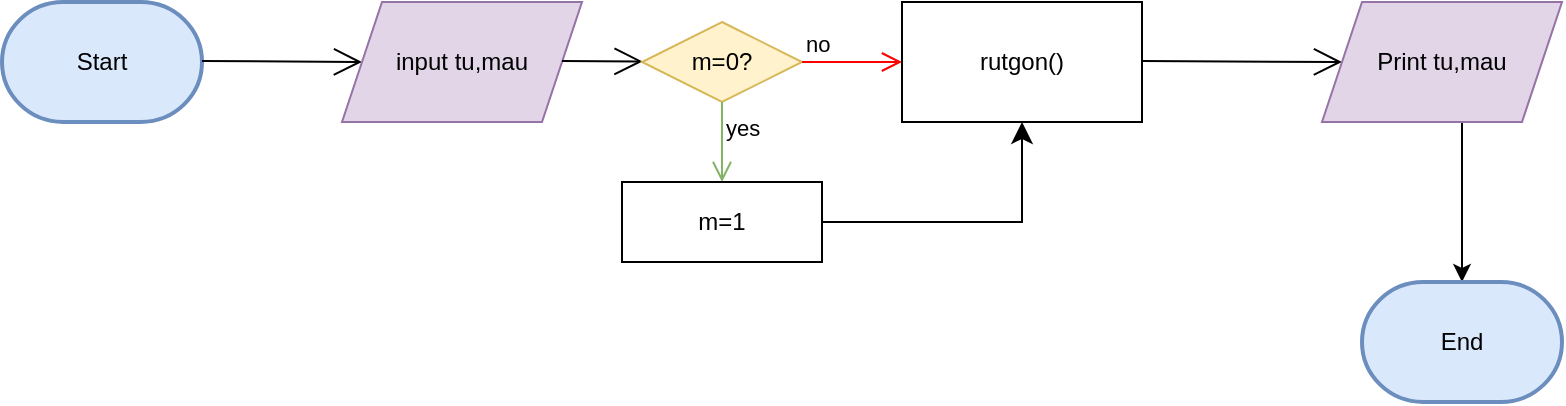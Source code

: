 <mxfile version="24.7.17" pages="9">
  <diagram id="C5RBs43oDa-KdzZeNtuy" name="Bai1">
    <mxGraphModel dx="1450" dy="565" grid="0" gridSize="10" guides="1" tooltips="1" connect="1" arrows="1" fold="1" page="0" pageScale="1" pageWidth="827" pageHeight="1169" background="#ffffff" math="0" shadow="0">
      <root>
        <mxCell id="WIyWlLk6GJQsqaUBKTNV-0" />
        <mxCell id="WIyWlLk6GJQsqaUBKTNV-1" parent="WIyWlLk6GJQsqaUBKTNV-0" />
        <mxCell id="ZzOM7JTqV99KAXfNGKH2-0" value="Start" style="strokeWidth=2;html=1;shape=mxgraph.flowchart.terminator;whiteSpace=wrap;fillColor=#dae8fc;strokeColor=#6c8ebf;" parent="WIyWlLk6GJQsqaUBKTNV-1" vertex="1">
          <mxGeometry x="-20" y="190" width="100" height="60" as="geometry" />
        </mxCell>
        <mxCell id="ZzOM7JTqV99KAXfNGKH2-1" value="" style="endArrow=open;endFill=1;endSize=12;html=1;rounded=0;" parent="WIyWlLk6GJQsqaUBKTNV-1" edge="1">
          <mxGeometry width="160" relative="1" as="geometry">
            <mxPoint x="80" y="219.5" as="sourcePoint" />
            <mxPoint x="160" y="220" as="targetPoint" />
          </mxGeometry>
        </mxCell>
        <mxCell id="ZzOM7JTqV99KAXfNGKH2-2" value="input tu,mau" style="shape=parallelogram;perimeter=parallelogramPerimeter;whiteSpace=wrap;html=1;fixedSize=1;fillColor=#e1d5e7;strokeColor=#9673a6;" parent="WIyWlLk6GJQsqaUBKTNV-1" vertex="1">
          <mxGeometry x="150" y="190" width="120" height="60" as="geometry" />
        </mxCell>
        <mxCell id="ZzOM7JTqV99KAXfNGKH2-3" value="" style="endArrow=open;endFill=1;endSize=12;html=1;rounded=0;" parent="WIyWlLk6GJQsqaUBKTNV-1" edge="1">
          <mxGeometry width="160" relative="1" as="geometry">
            <mxPoint x="260" y="219.5" as="sourcePoint" />
            <mxPoint x="300.296" y="219.737" as="targetPoint" />
          </mxGeometry>
        </mxCell>
        <mxCell id="ZzOM7JTqV99KAXfNGKH2-8" value="m=0?" style="rhombus;whiteSpace=wrap;html=1;fillColor=#fff2cc;strokeColor=#d6b656;" parent="WIyWlLk6GJQsqaUBKTNV-1" vertex="1">
          <mxGeometry x="300" y="200" width="80" height="40" as="geometry" />
        </mxCell>
        <mxCell id="ZzOM7JTqV99KAXfNGKH2-9" value="no" style="edgeStyle=orthogonalEdgeStyle;html=1;align=left;verticalAlign=bottom;endArrow=open;endSize=8;strokeColor=#ff0000;rounded=0;" parent="WIyWlLk6GJQsqaUBKTNV-1" source="ZzOM7JTqV99KAXfNGKH2-8" edge="1">
          <mxGeometry x="-1" relative="1" as="geometry">
            <mxPoint x="430" y="220" as="targetPoint" />
          </mxGeometry>
        </mxCell>
        <mxCell id="ZzOM7JTqV99KAXfNGKH2-10" value="yes" style="edgeStyle=orthogonalEdgeStyle;html=1;align=left;verticalAlign=top;endArrow=open;endSize=8;strokeColor=#82b366;rounded=0;fillColor=#d5e8d4;" parent="WIyWlLk6GJQsqaUBKTNV-1" source="ZzOM7JTqV99KAXfNGKH2-8" edge="1">
          <mxGeometry x="-1" relative="1" as="geometry">
            <mxPoint x="340" y="280" as="targetPoint" />
          </mxGeometry>
        </mxCell>
        <mxCell id="ZzOM7JTqV99KAXfNGKH2-11" value="m=1" style="rounded=0;whiteSpace=wrap;html=1;" parent="WIyWlLk6GJQsqaUBKTNV-1" vertex="1">
          <mxGeometry x="290" y="280" width="100" height="40" as="geometry" />
        </mxCell>
        <mxCell id="ZzOM7JTqV99KAXfNGKH2-12" value="rutgon()" style="rounded=0;whiteSpace=wrap;html=1;" parent="WIyWlLk6GJQsqaUBKTNV-1" vertex="1">
          <mxGeometry x="430" y="190" width="120" height="60" as="geometry" />
        </mxCell>
        <mxCell id="ZzOM7JTqV99KAXfNGKH2-15" value="" style="edgeStyle=segmentEdgeStyle;endArrow=classic;html=1;curved=0;rounded=0;endSize=8;startSize=8;" parent="WIyWlLk6GJQsqaUBKTNV-1" edge="1">
          <mxGeometry width="50" height="50" relative="1" as="geometry">
            <mxPoint x="390" y="300" as="sourcePoint" />
            <mxPoint x="490" y="250" as="targetPoint" />
            <Array as="points">
              <mxPoint x="490" y="300" />
            </Array>
          </mxGeometry>
        </mxCell>
        <mxCell id="ZzOM7JTqV99KAXfNGKH2-16" style="edgeStyle=orthogonalEdgeStyle;rounded=0;orthogonalLoop=1;jettySize=auto;html=1;exitX=0.5;exitY=1;exitDx=0;exitDy=0;" parent="WIyWlLk6GJQsqaUBKTNV-1" source="ZzOM7JTqV99KAXfNGKH2-12" target="ZzOM7JTqV99KAXfNGKH2-12" edge="1">
          <mxGeometry relative="1" as="geometry" />
        </mxCell>
        <mxCell id="ZzOM7JTqV99KAXfNGKH2-18" value="" style="endArrow=open;endFill=1;endSize=12;html=1;rounded=0;" parent="WIyWlLk6GJQsqaUBKTNV-1" edge="1">
          <mxGeometry width="160" relative="1" as="geometry">
            <mxPoint x="550" y="219.5" as="sourcePoint" />
            <mxPoint x="650" y="220" as="targetPoint" />
          </mxGeometry>
        </mxCell>
        <mxCell id="ZzOM7JTqV99KAXfNGKH2-24" style="edgeStyle=orthogonalEdgeStyle;rounded=0;orthogonalLoop=1;jettySize=auto;html=1;exitX=0.5;exitY=1;exitDx=0;exitDy=0;" parent="WIyWlLk6GJQsqaUBKTNV-1" edge="1">
          <mxGeometry relative="1" as="geometry">
            <mxPoint x="710" y="330" as="targetPoint" />
            <mxPoint x="710" y="250" as="sourcePoint" />
          </mxGeometry>
        </mxCell>
        <mxCell id="ZzOM7JTqV99KAXfNGKH2-26" value="End" style="strokeWidth=2;html=1;shape=mxgraph.flowchart.terminator;whiteSpace=wrap;fillColor=#dae8fc;strokeColor=#6c8ebf;" parent="WIyWlLk6GJQsqaUBKTNV-1" vertex="1">
          <mxGeometry x="660" y="330" width="100" height="60" as="geometry" />
        </mxCell>
        <mxCell id="4M7V7lGEx92AsuCwkyZQ-0" value="Print tu,mau" style="shape=parallelogram;perimeter=parallelogramPerimeter;whiteSpace=wrap;html=1;fixedSize=1;fillColor=#e1d5e7;strokeColor=#9673a6;" parent="WIyWlLk6GJQsqaUBKTNV-1" vertex="1">
          <mxGeometry x="640" y="190" width="120" height="60" as="geometry" />
        </mxCell>
      </root>
    </mxGraphModel>
  </diagram>
  <diagram id="VZYLOcR1bY2Dd2CQ0aYT" name="Bai2">
    <mxGraphModel dx="1505" dy="595" grid="0" gridSize="10" guides="1" tooltips="1" connect="1" arrows="1" fold="1" page="0" pageScale="1" pageWidth="827" pageHeight="1169" math="0" shadow="0">
      <root>
        <mxCell id="0" />
        <mxCell id="1" parent="0" />
        <mxCell id="S4SAmtYXxQlQyriMpyub-1" value="Start" style="strokeWidth=2;html=1;shape=mxgraph.flowchart.terminator;whiteSpace=wrap;fillColor=#dae8fc;strokeColor=#6c8ebf;" parent="1" vertex="1">
          <mxGeometry x="-60" y="170" width="100" height="60" as="geometry" />
        </mxCell>
        <mxCell id="S4SAmtYXxQlQyriMpyub-2" value="" style="endArrow=open;endFill=1;endSize=12;html=1;rounded=0;" parent="1" edge="1">
          <mxGeometry width="160" relative="1" as="geometry">
            <mxPoint x="40" y="199.5" as="sourcePoint" />
            <mxPoint x="90" y="200" as="targetPoint" />
          </mxGeometry>
        </mxCell>
        <mxCell id="S4SAmtYXxQlQyriMpyub-3" value="input tu1,mau1" style="shape=parallelogram;perimeter=parallelogramPerimeter;whiteSpace=wrap;html=1;fixedSize=1;fillColor=#e1d5e7;strokeColor=#9673a6;" parent="1" vertex="1">
          <mxGeometry x="80" y="170" width="120" height="60" as="geometry" />
        </mxCell>
        <mxCell id="S4SAmtYXxQlQyriMpyub-4" value="" style="endArrow=open;endFill=1;endSize=12;html=1;rounded=0;" parent="1" edge="1">
          <mxGeometry width="160" relative="1" as="geometry">
            <mxPoint x="190" y="199.5" as="sourcePoint" />
            <mxPoint x="230.296" y="199.737" as="targetPoint" />
          </mxGeometry>
        </mxCell>
        <mxCell id="S4SAmtYXxQlQyriMpyub-5" value="mau1=0?" style="rhombus;whiteSpace=wrap;html=1;fillColor=#fff2cc;strokeColor=#d6b656;" parent="1" vertex="1">
          <mxGeometry x="230" y="180" width="80" height="40" as="geometry" />
        </mxCell>
        <mxCell id="S4SAmtYXxQlQyriMpyub-6" value="no" style="edgeStyle=orthogonalEdgeStyle;html=1;align=left;verticalAlign=bottom;endArrow=open;endSize=8;strokeColor=#ff0000;rounded=0;" parent="1" source="S4SAmtYXxQlQyriMpyub-5" edge="1">
          <mxGeometry x="-1" relative="1" as="geometry">
            <mxPoint x="360" y="200" as="targetPoint" />
          </mxGeometry>
        </mxCell>
        <mxCell id="S4SAmtYXxQlQyriMpyub-7" value="yes" style="edgeStyle=orthogonalEdgeStyle;html=1;align=left;verticalAlign=top;endArrow=open;endSize=8;strokeColor=#82b366;rounded=0;fillColor=#d5e8d4;" parent="1" source="S4SAmtYXxQlQyriMpyub-5" edge="1">
          <mxGeometry x="-1" relative="1" as="geometry">
            <mxPoint x="270" y="260" as="targetPoint" />
          </mxGeometry>
        </mxCell>
        <mxCell id="S4SAmtYXxQlQyriMpyub-8" value="mau1=1" style="rounded=0;whiteSpace=wrap;html=1;" parent="1" vertex="1">
          <mxGeometry x="220" y="260" width="100" height="40" as="geometry" />
        </mxCell>
        <mxCell id="S4SAmtYXxQlQyriMpyub-10" value="" style="edgeStyle=segmentEdgeStyle;endArrow=classic;html=1;curved=0;rounded=0;endSize=8;startSize=8;" parent="1" edge="1">
          <mxGeometry width="50" height="50" relative="1" as="geometry">
            <mxPoint x="320" y="280" as="sourcePoint" />
            <mxPoint x="420" y="230" as="targetPoint" />
            <Array as="points">
              <mxPoint x="420" y="280" />
            </Array>
          </mxGeometry>
        </mxCell>
        <mxCell id="S4SAmtYXxQlQyriMpyub-11" style="edgeStyle=orthogonalEdgeStyle;rounded=0;orthogonalLoop=1;jettySize=auto;html=1;exitX=0.5;exitY=1;exitDx=0;exitDy=0;" parent="1" edge="1">
          <mxGeometry relative="1" as="geometry">
            <mxPoint x="420" y="230" as="sourcePoint" />
            <mxPoint x="420" y="230" as="targetPoint" />
          </mxGeometry>
        </mxCell>
        <mxCell id="S4SAmtYXxQlQyriMpyub-25" style="edgeStyle=orthogonalEdgeStyle;rounded=0;orthogonalLoop=1;jettySize=auto;html=1;exitX=1;exitY=0.5;exitDx=0;exitDy=0;entryX=0;entryY=0.5;entryDx=0;entryDy=0;" parent="1" source="S4SAmtYXxQlQyriMpyub-17" target="S4SAmtYXxQlQyriMpyub-18" edge="1">
          <mxGeometry relative="1" as="geometry" />
        </mxCell>
        <mxCell id="S4SAmtYXxQlQyriMpyub-17" value="input tu2,mau2" style="shape=parallelogram;perimeter=parallelogramPerimeter;whiteSpace=wrap;html=1;fixedSize=1;fillColor=#e1d5e7;strokeColor=#9673a6;" parent="1" vertex="1">
          <mxGeometry x="354" y="170" width="120" height="60" as="geometry" />
        </mxCell>
        <mxCell id="S4SAmtYXxQlQyriMpyub-18" value="mau1=0?" style="rhombus;whiteSpace=wrap;html=1;fillColor=#fff2cc;strokeColor=#d6b656;" parent="1" vertex="1">
          <mxGeometry x="540" y="180" width="80" height="40" as="geometry" />
        </mxCell>
        <mxCell id="S4SAmtYXxQlQyriMpyub-19" value="no" style="edgeStyle=orthogonalEdgeStyle;html=1;align=left;verticalAlign=bottom;endArrow=open;endSize=8;strokeColor=#ff0000;rounded=0;" parent="1" source="S4SAmtYXxQlQyriMpyub-18" edge="1">
          <mxGeometry x="-1" relative="1" as="geometry">
            <mxPoint x="670" y="200" as="targetPoint" />
          </mxGeometry>
        </mxCell>
        <mxCell id="S4SAmtYXxQlQyriMpyub-20" value="yes" style="edgeStyle=orthogonalEdgeStyle;html=1;align=left;verticalAlign=top;endArrow=open;endSize=8;strokeColor=#82b366;rounded=0;fillColor=#d5e8d4;" parent="1" source="S4SAmtYXxQlQyriMpyub-18" edge="1">
          <mxGeometry x="-1" relative="1" as="geometry">
            <mxPoint x="580" y="260" as="targetPoint" />
          </mxGeometry>
        </mxCell>
        <mxCell id="S4SAmtYXxQlQyriMpyub-21" value="mau1=1" style="rounded=0;whiteSpace=wrap;html=1;" parent="1" vertex="1">
          <mxGeometry x="530" y="260" width="100" height="40" as="geometry" />
        </mxCell>
        <mxCell id="S4SAmtYXxQlQyriMpyub-22" value="" style="edgeStyle=segmentEdgeStyle;endArrow=classic;html=1;curved=0;rounded=0;endSize=8;startSize=8;" parent="1" edge="1">
          <mxGeometry width="50" height="50" relative="1" as="geometry">
            <mxPoint x="630" y="280" as="sourcePoint" />
            <mxPoint x="730" y="230" as="targetPoint" />
            <Array as="points">
              <mxPoint x="730" y="280" />
            </Array>
          </mxGeometry>
        </mxCell>
        <mxCell id="S4SAmtYXxQlQyriMpyub-23" style="edgeStyle=orthogonalEdgeStyle;rounded=0;orthogonalLoop=1;jettySize=auto;html=1;exitX=0.5;exitY=1;exitDx=0;exitDy=0;" parent="1" edge="1">
          <mxGeometry relative="1" as="geometry">
            <mxPoint x="730" y="230" as="sourcePoint" />
            <mxPoint x="730" y="230" as="targetPoint" />
          </mxGeometry>
        </mxCell>
        <mxCell id="S4SAmtYXxQlQyriMpyub-35" style="edgeStyle=orthogonalEdgeStyle;rounded=0;orthogonalLoop=1;jettySize=auto;html=1;exitX=1;exitY=0.5;exitDx=0;exitDy=0;entryX=1;entryY=0.5;entryDx=0;entryDy=0;" parent="1" source="S4SAmtYXxQlQyriMpyub-27" target="S4SAmtYXxQlQyriMpyub-30" edge="1">
          <mxGeometry relative="1" as="geometry" />
        </mxCell>
        <mxCell id="S4SAmtYXxQlQyriMpyub-27" value="res=tru(tu1,mau1,tu2,mau2)" style="rounded=0;whiteSpace=wrap;html=1;" parent="1" vertex="1">
          <mxGeometry x="670" y="170" width="180" height="60" as="geometry" />
        </mxCell>
        <mxCell id="znDEzv6gIQCWTrvXTW4m-5" value="" style="edgeStyle=orthogonalEdgeStyle;rounded=0;orthogonalLoop=1;jettySize=auto;html=1;entryX=1;entryY=0.5;entryDx=0;entryDy=0;fillColor=#f8cecc;strokeColor=#B82B21;" parent="1" source="S4SAmtYXxQlQyriMpyub-30" edge="1">
          <mxGeometry relative="1" as="geometry">
            <mxPoint x="540" y="420" as="targetPoint" />
          </mxGeometry>
        </mxCell>
        <mxCell id="znDEzv6gIQCWTrvXTW4m-20" value="no" style="edgeLabel;html=1;align=center;verticalAlign=middle;resizable=0;points=[];" parent="znDEzv6gIQCWTrvXTW4m-5" vertex="1" connectable="0">
          <mxGeometry x="0.233" y="3" relative="1" as="geometry">
            <mxPoint y="-13" as="offset" />
          </mxGeometry>
        </mxCell>
        <mxCell id="S4SAmtYXxQlQyriMpyub-30" value="res&amp;lt;0?" style="rhombus;whiteSpace=wrap;html=1;fillColor=#fff2cc;strokeColor=#d6b656;" parent="1" vertex="1">
          <mxGeometry x="650" y="400" width="80" height="40" as="geometry" />
        </mxCell>
        <mxCell id="S4SAmtYXxQlQyriMpyub-32" value="yes" style="edgeStyle=orthogonalEdgeStyle;html=1;align=left;verticalAlign=top;endArrow=open;endSize=8;strokeColor=#82b366;rounded=0;fillColor=#d5e8d4;" parent="1" source="S4SAmtYXxQlQyriMpyub-30" edge="1">
          <mxGeometry x="0.008" y="10" relative="1" as="geometry">
            <mxPoint x="690" y="500" as="targetPoint" />
            <mxPoint y="-1" as="offset" />
          </mxGeometry>
        </mxCell>
        <mxCell id="znDEzv6gIQCWTrvXTW4m-12" value="End" style="strokeWidth=2;html=1;shape=mxgraph.flowchart.terminator;whiteSpace=wrap;fillColor=#dae8fc;strokeColor=#6c8ebf;" parent="1" vertex="1">
          <mxGeometry x="-30" y="390" width="100" height="60" as="geometry" />
        </mxCell>
        <mxCell id="CqgWYsn6QxyyJQgVIWJA-1" value="Print tu1,mau1" style="shape=parallelogram;perimeter=parallelogramPerimeter;whiteSpace=wrap;html=1;fixedSize=1;fillColor=#e1d5e7;strokeColor=#9673a6;" parent="1" vertex="1">
          <mxGeometry x="430" y="390" width="120" height="60" as="geometry" />
        </mxCell>
        <mxCell id="CqgWYsn6QxyyJQgVIWJA-2" style="edgeStyle=orthogonalEdgeStyle;rounded=0;orthogonalLoop=1;jettySize=auto;html=1;exitX=0;exitY=0.5;exitDx=0;exitDy=0;entryX=1;entryY=0.5;entryDx=0;entryDy=0;entryPerimeter=0;" parent="1" source="CqgWYsn6QxyyJQgVIWJA-1" target="znDEzv6gIQCWTrvXTW4m-12" edge="1">
          <mxGeometry relative="1" as="geometry" />
        </mxCell>
        <mxCell id="CqgWYsn6QxyyJQgVIWJA-3" value="Print tu2,mau2" style="shape=parallelogram;perimeter=parallelogramPerimeter;whiteSpace=wrap;html=1;fixedSize=1;fillColor=#e1d5e7;strokeColor=#9673a6;" parent="1" vertex="1">
          <mxGeometry x="630" y="500" width="120" height="60" as="geometry" />
        </mxCell>
        <mxCell id="CqgWYsn6QxyyJQgVIWJA-4" style="edgeStyle=orthogonalEdgeStyle;rounded=0;orthogonalLoop=1;jettySize=auto;html=1;entryX=0.5;entryY=1;entryDx=0;entryDy=0;entryPerimeter=0;" parent="1" source="CqgWYsn6QxyyJQgVIWJA-3" target="znDEzv6gIQCWTrvXTW4m-12" edge="1">
          <mxGeometry relative="1" as="geometry" />
        </mxCell>
      </root>
    </mxGraphModel>
  </diagram>
  <diagram id="9zZ1y_SilHdKyWzIxJmm" name="Bai3">
    <mxGraphModel dx="2062" dy="665" grid="1" gridSize="10" guides="1" tooltips="1" connect="1" arrows="1" fold="1" page="1" pageScale="1" pageWidth="827" pageHeight="1169" math="0" shadow="0">
      <root>
        <mxCell id="0" />
        <mxCell id="1" parent="0" />
        <mxCell id="3cm8nvl98zAjZb-fkYM0-1" value="Start" style="strokeWidth=2;html=1;shape=mxgraph.flowchart.terminator;whiteSpace=wrap;fillColor=#dae8fc;strokeColor=#6c8ebf;" parent="1" vertex="1">
          <mxGeometry x="-220" y="170" width="100" height="60" as="geometry" />
        </mxCell>
        <mxCell id="3cm8nvl98zAjZb-fkYM0-2" value="" style="endArrow=open;endFill=1;endSize=12;html=1;rounded=0;" parent="1" edge="1">
          <mxGeometry width="160" relative="1" as="geometry">
            <mxPoint x="-120" y="199.5" as="sourcePoint" />
            <mxPoint x="-70" y="200" as="targetPoint" />
          </mxGeometry>
        </mxCell>
        <mxCell id="3cm8nvl98zAjZb-fkYM0-3" value="input ps1" style="shape=parallelogram;perimeter=parallelogramPerimeter;whiteSpace=wrap;html=1;fixedSize=1;fillColor=#e1d5e7;strokeColor=#9673a6;" parent="1" vertex="1">
          <mxGeometry x="-80" y="170" width="120" height="60" as="geometry" />
        </mxCell>
        <mxCell id="3cm8nvl98zAjZb-fkYM0-4" value="" style="endArrow=open;endFill=1;endSize=12;html=1;rounded=0;" parent="1" edge="1">
          <mxGeometry width="160" relative="1" as="geometry">
            <mxPoint x="30" y="199.5" as="sourcePoint" />
            <mxPoint x="70.296" y="199.737" as="targetPoint" />
          </mxGeometry>
        </mxCell>
        <mxCell id="3cm8nvl98zAjZb-fkYM0-5" value="ps1.mau=0?" style="rhombus;whiteSpace=wrap;html=1;fillColor=#fff2cc;strokeColor=#d6b656;" parent="1" vertex="1">
          <mxGeometry x="70" y="170" width="90" height="60" as="geometry" />
        </mxCell>
        <mxCell id="3cm8nvl98zAjZb-fkYM0-6" value="no" style="edgeStyle=orthogonalEdgeStyle;html=1;align=left;verticalAlign=bottom;endArrow=open;endSize=8;strokeColor=#ff0000;rounded=0;" parent="1" source="3cm8nvl98zAjZb-fkYM0-5" edge="1">
          <mxGeometry x="-1" relative="1" as="geometry">
            <mxPoint x="200" y="200" as="targetPoint" />
          </mxGeometry>
        </mxCell>
        <mxCell id="3cm8nvl98zAjZb-fkYM0-7" value="yes" style="edgeStyle=orthogonalEdgeStyle;html=1;align=left;verticalAlign=top;endArrow=open;endSize=8;strokeColor=#82b366;rounded=0;fillColor=#d5e8d4;entryX=0.55;entryY=0;entryDx=0;entryDy=0;entryPerimeter=0;" parent="1" source="3cm8nvl98zAjZb-fkYM0-5" target="3cm8nvl98zAjZb-fkYM0-8" edge="1">
          <mxGeometry x="-1" relative="1" as="geometry">
            <mxPoint x="110" y="260" as="targetPoint" />
            <Array as="points" />
          </mxGeometry>
        </mxCell>
        <mxCell id="3cm8nvl98zAjZb-fkYM0-8" value="ps1.mau=1" style="rounded=0;whiteSpace=wrap;html=1;" parent="1" vertex="1">
          <mxGeometry x="60" y="270" width="100" height="40" as="geometry" />
        </mxCell>
        <mxCell id="3cm8nvl98zAjZb-fkYM0-9" value="" style="edgeStyle=segmentEdgeStyle;endArrow=classic;html=1;curved=0;rounded=0;endSize=8;startSize=8;" parent="1" edge="1">
          <mxGeometry width="50" height="50" relative="1" as="geometry">
            <mxPoint x="160" y="280" as="sourcePoint" />
            <mxPoint x="260" y="230" as="targetPoint" />
            <Array as="points">
              <mxPoint x="260" y="280" />
            </Array>
          </mxGeometry>
        </mxCell>
        <mxCell id="3cm8nvl98zAjZb-fkYM0-10" style="edgeStyle=orthogonalEdgeStyle;rounded=0;orthogonalLoop=1;jettySize=auto;html=1;exitX=0.5;exitY=1;exitDx=0;exitDy=0;" parent="1" edge="1">
          <mxGeometry relative="1" as="geometry">
            <mxPoint x="260" y="230" as="sourcePoint" />
            <mxPoint x="260" y="230" as="targetPoint" />
          </mxGeometry>
        </mxCell>
        <mxCell id="3cm8nvl98zAjZb-fkYM0-11" style="edgeStyle=orthogonalEdgeStyle;rounded=0;orthogonalLoop=1;jettySize=auto;html=1;exitX=1;exitY=0.5;exitDx=0;exitDy=0;entryX=0;entryY=0.5;entryDx=0;entryDy=0;" parent="1" source="3cm8nvl98zAjZb-fkYM0-12" target="3cm8nvl98zAjZb-fkYM0-13" edge="1">
          <mxGeometry relative="1" as="geometry" />
        </mxCell>
        <mxCell id="3cm8nvl98zAjZb-fkYM0-12" value="input ps2" style="shape=parallelogram;perimeter=parallelogramPerimeter;whiteSpace=wrap;html=1;fixedSize=1;fillColor=#e1d5e7;strokeColor=#9673a6;" parent="1" vertex="1">
          <mxGeometry x="194" y="170" width="120" height="60" as="geometry" />
        </mxCell>
        <mxCell id="3cm8nvl98zAjZb-fkYM0-13" value="ps2.mau=0?" style="rhombus;whiteSpace=wrap;html=1;fillColor=#fff2cc;strokeColor=#d6b656;" parent="1" vertex="1">
          <mxGeometry x="380" y="170" width="90" height="60" as="geometry" />
        </mxCell>
        <mxCell id="3cm8nvl98zAjZb-fkYM0-14" value="no" style="edgeStyle=orthogonalEdgeStyle;html=1;align=left;verticalAlign=bottom;endArrow=open;endSize=8;strokeColor=#ff0000;rounded=0;" parent="1" source="3cm8nvl98zAjZb-fkYM0-13" edge="1">
          <mxGeometry x="-1" relative="1" as="geometry">
            <mxPoint x="510" y="200" as="targetPoint" />
          </mxGeometry>
        </mxCell>
        <mxCell id="3cm8nvl98zAjZb-fkYM0-15" value="yes" style="edgeStyle=orthogonalEdgeStyle;html=1;align=left;verticalAlign=top;endArrow=open;endSize=8;strokeColor=#82b366;rounded=0;fillColor=#d5e8d4;entryX=0.551;entryY=-0.014;entryDx=0;entryDy=0;entryPerimeter=0;" parent="1" source="3cm8nvl98zAjZb-fkYM0-13" target="3cm8nvl98zAjZb-fkYM0-16" edge="1">
          <mxGeometry x="-1" relative="1" as="geometry">
            <mxPoint x="420" y="260" as="targetPoint" />
          </mxGeometry>
        </mxCell>
        <mxCell id="3cm8nvl98zAjZb-fkYM0-16" value="ps2.mau=1" style="rounded=0;whiteSpace=wrap;html=1;" parent="1" vertex="1">
          <mxGeometry x="370" y="260" width="100" height="40" as="geometry" />
        </mxCell>
        <mxCell id="3cm8nvl98zAjZb-fkYM0-17" value="" style="edgeStyle=segmentEdgeStyle;endArrow=classic;html=1;curved=0;rounded=0;endSize=8;startSize=8;" parent="1" edge="1">
          <mxGeometry width="50" height="50" relative="1" as="geometry">
            <mxPoint x="470" y="280" as="sourcePoint" />
            <mxPoint x="570" y="230" as="targetPoint" />
            <Array as="points">
              <mxPoint x="570" y="280" />
            </Array>
          </mxGeometry>
        </mxCell>
        <mxCell id="3cm8nvl98zAjZb-fkYM0-18" style="edgeStyle=orthogonalEdgeStyle;rounded=0;orthogonalLoop=1;jettySize=auto;html=1;exitX=0.5;exitY=1;exitDx=0;exitDy=0;" parent="1" edge="1">
          <mxGeometry relative="1" as="geometry">
            <mxPoint x="570" y="230" as="sourcePoint" />
            <mxPoint x="570" y="230" as="targetPoint" />
          </mxGeometry>
        </mxCell>
        <mxCell id="5Y24bu_mc93C6dOstZUL-2" style="edgeStyle=orthogonalEdgeStyle;rounded=0;orthogonalLoop=1;jettySize=auto;html=1;exitX=1;exitY=0.5;exitDx=0;exitDy=0;fontFamily=Helvetica;fontSize=12;fontColor=default;" parent="1" source="3cm8nvl98zAjZb-fkYM0-19" edge="1">
          <mxGeometry relative="1" as="geometry">
            <mxPoint x="680" y="350" as="targetPoint" />
          </mxGeometry>
        </mxCell>
        <mxCell id="3cm8nvl98zAjZb-fkYM0-19" value="tong=sum(ps1,ps2)" style="rounded=0;whiteSpace=wrap;html=1;strokeColor=default;align=center;verticalAlign=middle;fontFamily=Helvetica;fontSize=12;fontColor=default;fillColor=default;" parent="1" vertex="1">
          <mxGeometry x="510" y="170" width="120" height="60" as="geometry" />
        </mxCell>
        <mxCell id="5Y24bu_mc93C6dOstZUL-5" style="edgeStyle=orthogonalEdgeStyle;rounded=0;orthogonalLoop=1;jettySize=auto;html=1;exitX=0;exitY=0.5;exitDx=0;exitDy=0;fontFamily=Helvetica;fontSize=12;fontColor=default;" parent="1" target="5Y24bu_mc93C6dOstZUL-6" edge="1">
          <mxGeometry relative="1" as="geometry">
            <mxPoint x="540" y="380" as="targetPoint" />
            <mxPoint x="620" y="380" as="sourcePoint" />
          </mxGeometry>
        </mxCell>
        <mxCell id="5Y24bu_mc93C6dOstZUL-12" style="edgeStyle=orthogonalEdgeStyle;rounded=0;orthogonalLoop=1;jettySize=auto;html=1;exitX=0;exitY=0.5;exitDx=0;exitDy=0;entryX=1;entryY=0.5;entryDx=0;entryDy=0;fontFamily=Helvetica;fontSize=12;fontColor=default;" parent="1" source="5Y24bu_mc93C6dOstZUL-6" edge="1">
          <mxGeometry relative="1" as="geometry">
            <mxPoint x="460" y="380" as="targetPoint" />
          </mxGeometry>
        </mxCell>
        <mxCell id="5Y24bu_mc93C6dOstZUL-6" value="hieu=sub(ps1,ps2)" style="rounded=0;whiteSpace=wrap;html=1;strokeColor=default;align=center;verticalAlign=middle;fontFamily=Helvetica;fontSize=12;fontColor=default;fillColor=default;" parent="1" vertex="1">
          <mxGeometry x="480" y="350" width="120" height="60" as="geometry" />
        </mxCell>
        <mxCell id="5Y24bu_mc93C6dOstZUL-16" style="edgeStyle=orthogonalEdgeStyle;rounded=0;orthogonalLoop=1;jettySize=auto;html=1;exitX=0;exitY=0.5;exitDx=0;exitDy=0;entryX=1;entryY=0.5;entryDx=0;entryDy=0;fontFamily=Helvetica;fontSize=12;fontColor=default;" parent="1" target="5Y24bu_mc93C6dOstZUL-14" edge="1">
          <mxGeometry relative="1" as="geometry">
            <mxPoint x="340" y="380" as="sourcePoint" />
          </mxGeometry>
        </mxCell>
        <mxCell id="5Y24bu_mc93C6dOstZUL-13" style="edgeStyle=orthogonalEdgeStyle;rounded=0;orthogonalLoop=1;jettySize=auto;html=1;exitX=0;exitY=0.5;exitDx=0;exitDy=0;entryX=1;entryY=0.5;entryDx=0;entryDy=0;fontFamily=Helvetica;fontSize=12;fontColor=default;" parent="1" source="5Y24bu_mc93C6dOstZUL-14" edge="1">
          <mxGeometry relative="1" as="geometry">
            <mxPoint x="180" y="380" as="targetPoint" />
          </mxGeometry>
        </mxCell>
        <mxCell id="5Y24bu_mc93C6dOstZUL-14" value="tich=mul(ps1,ps2)" style="rounded=0;whiteSpace=wrap;html=1;strokeColor=default;align=center;verticalAlign=middle;fontFamily=Helvetica;fontSize=12;fontColor=default;fillColor=default;" parent="1" vertex="1">
          <mxGeometry x="200" y="350" width="120" height="60" as="geometry" />
        </mxCell>
        <mxCell id="5Y24bu_mc93C6dOstZUL-20" style="edgeStyle=orthogonalEdgeStyle;rounded=0;orthogonalLoop=1;jettySize=auto;html=1;exitX=0;exitY=0.5;exitDx=0;exitDy=0;entryX=1;entryY=0.5;entryDx=0;entryDy=0;fontFamily=Helvetica;fontSize=12;fontColor=default;" parent="1" target="5Y24bu_mc93C6dOstZUL-18" edge="1">
          <mxGeometry relative="1" as="geometry">
            <mxPoint x="60" y="380" as="sourcePoint" />
          </mxGeometry>
        </mxCell>
        <mxCell id="5Y24bu_mc93C6dOstZUL-17" style="edgeStyle=orthogonalEdgeStyle;rounded=0;orthogonalLoop=1;jettySize=auto;html=1;exitX=0;exitY=0.5;exitDx=0;exitDy=0;entryX=1;entryY=0.5;entryDx=0;entryDy=0;fontFamily=Helvetica;fontSize=12;fontColor=default;" parent="1" source="5Y24bu_mc93C6dOstZUL-18" edge="1">
          <mxGeometry relative="1" as="geometry">
            <mxPoint x="-100" y="380" as="targetPoint" />
          </mxGeometry>
        </mxCell>
        <mxCell id="5Y24bu_mc93C6dOstZUL-18" value="thuong=div(ps1,ps2)" style="rounded=0;whiteSpace=wrap;html=1;strokeColor=default;align=center;verticalAlign=middle;fontFamily=Helvetica;fontSize=12;fontColor=default;fillColor=default;" parent="1" vertex="1">
          <mxGeometry x="-80" y="350" width="120" height="60" as="geometry" />
        </mxCell>
        <mxCell id="5Y24bu_mc93C6dOstZUL-21" value="End" style="strokeWidth=2;html=1;shape=mxgraph.flowchart.terminator;whiteSpace=wrap;fillColor=#dae8fc;strokeColor=#6c8ebf;" parent="1" vertex="1">
          <mxGeometry x="-370" y="350" width="100" height="60" as="geometry" />
        </mxCell>
        <mxCell id="5Y24bu_mc93C6dOstZUL-22" style="edgeStyle=orthogonalEdgeStyle;rounded=0;orthogonalLoop=1;jettySize=auto;html=1;exitX=0;exitY=0.5;exitDx=0;exitDy=0;entryX=1;entryY=0.5;entryDx=0;entryDy=0;entryPerimeter=0;fontFamily=Helvetica;fontSize=12;fontColor=default;" parent="1" target="5Y24bu_mc93C6dOstZUL-21" edge="1">
          <mxGeometry relative="1" as="geometry">
            <mxPoint x="-220" y="380" as="sourcePoint" />
          </mxGeometry>
        </mxCell>
        <mxCell id="n-eLxZLqF2K9DKaGKf5N-1" value="Print tong.tu,tong.mau" style="shape=parallelogram;perimeter=parallelogramPerimeter;whiteSpace=wrap;html=1;fixedSize=1;fillColor=#e1d5e7;strokeColor=#9673a6;" parent="1" vertex="1">
          <mxGeometry x="610" y="350" width="120" height="60" as="geometry" />
        </mxCell>
        <mxCell id="n-eLxZLqF2K9DKaGKf5N-3" style="edgeStyle=orthogonalEdgeStyle;rounded=0;orthogonalLoop=1;jettySize=auto;html=1;exitX=0;exitY=0.5;exitDx=0;exitDy=0;entryX=1;entryY=0.5;entryDx=0;entryDy=0;" parent="1" source="n-eLxZLqF2K9DKaGKf5N-2" target="5Y24bu_mc93C6dOstZUL-14" edge="1">
          <mxGeometry relative="1" as="geometry" />
        </mxCell>
        <mxCell id="n-eLxZLqF2K9DKaGKf5N-2" value="Print&amp;nbsp;&lt;div&gt;hieu.tu,hieu.mau&lt;/div&gt;" style="shape=parallelogram;perimeter=parallelogramPerimeter;whiteSpace=wrap;html=1;fixedSize=1;fillColor=#e1d5e7;strokeColor=#9673a6;" parent="1" vertex="1">
          <mxGeometry x="349" y="350" width="120" height="60" as="geometry" />
        </mxCell>
        <mxCell id="n-eLxZLqF2K9DKaGKf5N-5" style="edgeStyle=orthogonalEdgeStyle;rounded=0;orthogonalLoop=1;jettySize=auto;html=1;exitX=0;exitY=0.5;exitDx=0;exitDy=0;" parent="1" source="n-eLxZLqF2K9DKaGKf5N-4" edge="1">
          <mxGeometry relative="1" as="geometry">
            <mxPoint x="40" y="380" as="targetPoint" />
          </mxGeometry>
        </mxCell>
        <mxCell id="n-eLxZLqF2K9DKaGKf5N-4" value="Print&lt;div&gt;tich.tu,tich.mau&lt;/div&gt;" style="shape=parallelogram;perimeter=parallelogramPerimeter;whiteSpace=wrap;html=1;fixedSize=1;fillColor=#e1d5e7;strokeColor=#9673a6;" parent="1" vertex="1">
          <mxGeometry x="70" y="350" width="120" height="60" as="geometry" />
        </mxCell>
        <mxCell id="n-eLxZLqF2K9DKaGKf5N-6" value="Print&lt;div&gt;thuong.tu,thuong.tich&lt;/div&gt;" style="shape=parallelogram;perimeter=parallelogramPerimeter;whiteSpace=wrap;html=1;fixedSize=1;fillColor=#e1d5e7;strokeColor=#9673a6;" parent="1" vertex="1">
          <mxGeometry x="-240" y="350" width="150" height="60" as="geometry" />
        </mxCell>
      </root>
    </mxGraphModel>
  </diagram>
  <diagram id="AmpLnmaVn5mD8w5_0GyE" name="Bai4">
    <mxGraphModel dx="1450" dy="565" grid="0" gridSize="10" guides="1" tooltips="1" connect="1" arrows="1" fold="1" page="0" pageScale="1" pageWidth="827" pageHeight="1169" math="0" shadow="0">
      <root>
        <mxCell id="0" />
        <mxCell id="1" parent="0" />
        <mxCell id="22-uAfIncfJ5T_14Lvy5-1" value="Start" style="strokeWidth=2;html=1;shape=mxgraph.flowchart.terminator;whiteSpace=wrap;fillColor=#dae8fc;strokeColor=#6c8ebf;" parent="1" vertex="1">
          <mxGeometry x="-220" y="170" width="100" height="60" as="geometry" />
        </mxCell>
        <mxCell id="22-uAfIncfJ5T_14Lvy5-2" value="" style="endArrow=open;endFill=1;endSize=12;html=1;rounded=0;" parent="1" edge="1">
          <mxGeometry width="160" relative="1" as="geometry">
            <mxPoint x="-120" y="199.5" as="sourcePoint" />
            <mxPoint x="-70" y="200" as="targetPoint" />
          </mxGeometry>
        </mxCell>
        <mxCell id="22-uAfIncfJ5T_14Lvy5-5" value="" style="edgeStyle=orthogonalEdgeStyle;rounded=0;orthogonalLoop=1;jettySize=auto;html=1;fontFamily=Helvetica;fontSize=12;fontColor=default;" parent="1" source="22-uAfIncfJ5T_14Lvy5-3" target="22-uAfIncfJ5T_14Lvy5-4" edge="1">
          <mxGeometry relative="1" as="geometry" />
        </mxCell>
        <mxCell id="22-uAfIncfJ5T_14Lvy5-3" value="input x" style="shape=parallelogram;perimeter=parallelogramPerimeter;whiteSpace=wrap;html=1;fixedSize=1;fillColor=#e1d5e7;strokeColor=#9673a6;" parent="1" vertex="1">
          <mxGeometry x="-80" y="170" width="120" height="60" as="geometry" />
        </mxCell>
        <mxCell id="22-uAfIncfJ5T_14Lvy5-7" value="" style="edgeStyle=orthogonalEdgeStyle;rounded=0;orthogonalLoop=1;jettySize=auto;html=1;fontFamily=Helvetica;fontSize=12;fontColor=default;" parent="1" source="22-uAfIncfJ5T_14Lvy5-4" target="22-uAfIncfJ5T_14Lvy5-6" edge="1">
          <mxGeometry relative="1" as="geometry" />
        </mxCell>
        <mxCell id="22-uAfIncfJ5T_14Lvy5-4" value="x=x%(6,28)" style="whiteSpace=wrap;html=1;" parent="1" vertex="1">
          <mxGeometry x="60" y="170" width="120" height="60" as="geometry" />
        </mxCell>
        <mxCell id="22-uAfIncfJ5T_14Lvy5-10" value="" style="edgeStyle=orthogonalEdgeStyle;rounded=0;orthogonalLoop=1;jettySize=auto;html=1;fontFamily=Helvetica;fontSize=12;fontColor=default;" parent="1" source="22-uAfIncfJ5T_14Lvy5-6" target="22-uAfIncfJ5T_14Lvy5-9" edge="1">
          <mxGeometry relative="1" as="geometry" />
        </mxCell>
        <mxCell id="22-uAfIncfJ5T_14Lvy5-6" value="res=x,i=0,sta=-1" style="whiteSpace=wrap;html=1;" parent="1" vertex="1">
          <mxGeometry x="210" y="170" width="120" height="60" as="geometry" />
        </mxCell>
        <mxCell id="22-uAfIncfJ5T_14Lvy5-12" value="" style="edgeStyle=orthogonalEdgeStyle;rounded=0;orthogonalLoop=1;jettySize=auto;html=1;fontFamily=Helvetica;fontSize=12;fontColor=default;fillColor=#d5e8d4;strokeColor=#82b366;" parent="1" source="22-uAfIncfJ5T_14Lvy5-9" target="22-uAfIncfJ5T_14Lvy5-11" edge="1">
          <mxGeometry relative="1" as="geometry" />
        </mxCell>
        <mxCell id="22-uAfIncfJ5T_14Lvy5-13" value="yes" style="edgeLabel;html=1;align=center;verticalAlign=middle;resizable=0;points=[];strokeColor=default;fontFamily=Helvetica;fontSize=12;fontColor=default;fillColor=default;" parent="22-uAfIncfJ5T_14Lvy5-12" vertex="1" connectable="0">
          <mxGeometry x="-0.32" y="-1" relative="1" as="geometry">
            <mxPoint y="-11" as="offset" />
          </mxGeometry>
        </mxCell>
        <mxCell id="22-uAfIncfJ5T_14Lvy5-20" value="" style="edgeStyle=orthogonalEdgeStyle;rounded=0;orthogonalLoop=1;jettySize=auto;html=1;fontFamily=Helvetica;fontSize=12;fontColor=default;fillColor=#f8cecc;strokeColor=#b85450;" parent="1" source="22-uAfIncfJ5T_14Lvy5-9" edge="1">
          <mxGeometry relative="1" as="geometry">
            <mxPoint x="400" y="330" as="targetPoint" />
          </mxGeometry>
        </mxCell>
        <mxCell id="01MwfjXcujNgY9238rcg-1" value="No" style="edgeLabel;html=1;align=center;verticalAlign=middle;resizable=0;points=[];" parent="22-uAfIncfJ5T_14Lvy5-20" vertex="1" connectable="0">
          <mxGeometry x="-0.356" y="4" relative="1" as="geometry">
            <mxPoint x="16" y="11" as="offset" />
          </mxGeometry>
        </mxCell>
        <mxCell id="22-uAfIncfJ5T_14Lvy5-9" value="i&amp;lt;=15?" style="rhombus;whiteSpace=wrap;html=1;fillColor=#fff2cc;strokeColor=#d6b656;" parent="1" vertex="1">
          <mxGeometry x="360" y="160" width="80" height="80" as="geometry" />
        </mxCell>
        <mxCell id="22-uAfIncfJ5T_14Lvy5-16" value="" style="edgeStyle=orthogonalEdgeStyle;rounded=0;orthogonalLoop=1;jettySize=auto;html=1;fontFamily=Helvetica;fontSize=12;fontColor=default;" parent="1" source="22-uAfIncfJ5T_14Lvy5-11" target="22-uAfIncfJ5T_14Lvy5-15" edge="1">
          <mxGeometry relative="1" as="geometry" />
        </mxCell>
        <mxCell id="22-uAfIncfJ5T_14Lvy5-11" value="res=res+sta*(pow(x,i))/i!" style="whiteSpace=wrap;html=1;" parent="1" vertex="1">
          <mxGeometry x="480" y="170" width="120" height="60" as="geometry" />
        </mxCell>
        <mxCell id="22-uAfIncfJ5T_14Lvy5-17" style="edgeStyle=orthogonalEdgeStyle;rounded=0;orthogonalLoop=1;jettySize=auto;html=1;entryX=0.5;entryY=0;entryDx=0;entryDy=0;fontFamily=Helvetica;fontSize=12;fontColor=default;" parent="1" source="22-uAfIncfJ5T_14Lvy5-15" target="22-uAfIncfJ5T_14Lvy5-9" edge="1">
          <mxGeometry relative="1" as="geometry">
            <Array as="points">
              <mxPoint x="660" y="140" />
              <mxPoint x="400" y="140" />
            </Array>
          </mxGeometry>
        </mxCell>
        <mxCell id="22-uAfIncfJ5T_14Lvy5-15" value="sta=sta*-1" style="whiteSpace=wrap;html=1;" parent="1" vertex="1">
          <mxGeometry x="620" y="170" width="80" height="60" as="geometry" />
        </mxCell>
        <mxCell id="22-uAfIncfJ5T_14Lvy5-21" value="End" style="strokeWidth=2;html=1;shape=mxgraph.flowchart.terminator;whiteSpace=wrap;fillColor=#dae8fc;strokeColor=#6c8ebf;" parent="1" vertex="1">
          <mxGeometry x="130" y="330" width="100" height="60" as="geometry" />
        </mxCell>
        <mxCell id="22-uAfIncfJ5T_14Lvy5-22" style="edgeStyle=orthogonalEdgeStyle;rounded=0;orthogonalLoop=1;jettySize=auto;html=1;exitX=0;exitY=0.5;exitDx=0;exitDy=0;entryX=1;entryY=0.5;entryDx=0;entryDy=0;entryPerimeter=0;fontFamily=Helvetica;fontSize=12;fontColor=default;" parent="1" target="22-uAfIncfJ5T_14Lvy5-21" edge="1">
          <mxGeometry relative="1" as="geometry">
            <mxPoint x="340" y="360" as="sourcePoint" />
          </mxGeometry>
        </mxCell>
        <mxCell id="R_BX9Lz3RyEthJeB5YoZ-1" value="Print res" style="shape=parallelogram;perimeter=parallelogramPerimeter;whiteSpace=wrap;html=1;fixedSize=1;fillColor=#e1d5e7;strokeColor=#9673a6;" parent="1" vertex="1">
          <mxGeometry x="330" y="330" width="120" height="60" as="geometry" />
        </mxCell>
      </root>
    </mxGraphModel>
  </diagram>
  <diagram id="X4GhxOacojaMze3OUtu_" name="Bai5">
    <mxGraphModel dx="1450" dy="565" grid="0" gridSize="10" guides="1" tooltips="1" connect="1" arrows="1" fold="1" page="0" pageScale="1" pageWidth="827" pageHeight="1169" math="0" shadow="0">
      <root>
        <mxCell id="0" />
        <mxCell id="1" parent="0" />
        <mxCell id="mJ7X3zkt5-pL7t7rtvzY-4" style="edgeStyle=orthogonalEdgeStyle;rounded=0;orthogonalLoop=1;jettySize=auto;html=1;entryX=0;entryY=0.5;entryDx=0;entryDy=0;" parent="1" source="mJ7X3zkt5-pL7t7rtvzY-1" target="mJ7X3zkt5-pL7t7rtvzY-3" edge="1">
          <mxGeometry relative="1" as="geometry" />
        </mxCell>
        <mxCell id="mJ7X3zkt5-pL7t7rtvzY-1" value="Start" style="strokeWidth=2;html=1;shape=mxgraph.flowchart.terminator;whiteSpace=wrap;fillColor=#dae8fc;strokeColor=#6c8ebf;" parent="1" vertex="1">
          <mxGeometry x="-80" y="130" width="100" height="60" as="geometry" />
        </mxCell>
        <mxCell id="mJ7X3zkt5-pL7t7rtvzY-7" value="" style="edgeStyle=orthogonalEdgeStyle;rounded=0;orthogonalLoop=1;jettySize=auto;html=1;" parent="1" source="mJ7X3zkt5-pL7t7rtvzY-3" target="mJ7X3zkt5-pL7t7rtvzY-6" edge="1">
          <mxGeometry relative="1" as="geometry" />
        </mxCell>
        <mxCell id="mJ7X3zkt5-pL7t7rtvzY-3" value="Input day,mon,year" style="shape=parallelogram;perimeter=parallelogramPerimeter;whiteSpace=wrap;html=1;fixedSize=1;fillColor=#e1d5e7;strokeColor=#9673a6;" parent="1" vertex="1">
          <mxGeometry x="60" y="130" width="140" height="60" as="geometry" />
        </mxCell>
        <mxCell id="mJ7X3zkt5-pL7t7rtvzY-11" value="" style="edgeStyle=orthogonalEdgeStyle;rounded=0;orthogonalLoop=1;jettySize=auto;html=1;" parent="1" source="mJ7X3zkt5-pL7t7rtvzY-6" target="mJ7X3zkt5-pL7t7rtvzY-10" edge="1">
          <mxGeometry relative="1" as="geometry" />
        </mxCell>
        <mxCell id="mJ7X3zkt5-pL7t7rtvzY-6" value="today=encode(day,mon,year)" style="whiteSpace=wrap;html=1;" parent="1" vertex="1">
          <mxGeometry x="240" y="130" width="170" height="60" as="geometry" />
        </mxCell>
        <mxCell id="mJ7X3zkt5-pL7t7rtvzY-13" value="" style="edgeStyle=orthogonalEdgeStyle;rounded=0;orthogonalLoop=1;jettySize=auto;html=1;" parent="1" source="mJ7X3zkt5-pL7t7rtvzY-10" target="mJ7X3zkt5-pL7t7rtvzY-12" edge="1">
          <mxGeometry relative="1" as="geometry" />
        </mxCell>
        <mxCell id="mJ7X3zkt5-pL7t7rtvzY-10" value="tormorrow=today+1" style="whiteSpace=wrap;html=1;" parent="1" vertex="1">
          <mxGeometry x="450" y="130" width="120" height="60" as="geometry" />
        </mxCell>
        <mxCell id="mJ7X3zkt5-pL7t7rtvzY-15" value="" style="edgeStyle=orthogonalEdgeStyle;rounded=0;orthogonalLoop=1;jettySize=auto;html=1;" parent="1" source="mJ7X3zkt5-pL7t7rtvzY-12" target="mJ7X3zkt5-pL7t7rtvzY-14" edge="1">
          <mxGeometry relative="1" as="geometry" />
        </mxCell>
        <mxCell id="mJ7X3zkt5-pL7t7rtvzY-12" value="yesterday=today-1" style="whiteSpace=wrap;html=1;" parent="1" vertex="1">
          <mxGeometry x="610" y="130" width="120" height="60" as="geometry" />
        </mxCell>
        <mxCell id="mJ7X3zkt5-pL7t7rtvzY-23" style="edgeStyle=orthogonalEdgeStyle;rounded=0;orthogonalLoop=1;jettySize=auto;html=1;entryX=1;entryY=0.5;entryDx=0;entryDy=0;" parent="1" source="mJ7X3zkt5-pL7t7rtvzY-14" target="mJ7X3zkt5-pL7t7rtvzY-22" edge="1">
          <mxGeometry relative="1" as="geometry" />
        </mxCell>
        <mxCell id="mJ7X3zkt5-pL7t7rtvzY-14" value="Decode(yesterday)" style="whiteSpace=wrap;html=1;" parent="1" vertex="1">
          <mxGeometry x="610" y="270" width="120" height="60" as="geometry" />
        </mxCell>
        <mxCell id="mJ7X3zkt5-pL7t7rtvzY-27" style="edgeStyle=orthogonalEdgeStyle;rounded=0;orthogonalLoop=1;jettySize=auto;html=1;exitX=0;exitY=0.5;exitDx=0;exitDy=0;entryX=1;entryY=0.5;entryDx=0;entryDy=0;" parent="1" source="mJ7X3zkt5-pL7t7rtvzY-22" target="mJ7X3zkt5-pL7t7rtvzY-25" edge="1">
          <mxGeometry relative="1" as="geometry" />
        </mxCell>
        <mxCell id="mJ7X3zkt5-pL7t7rtvzY-22" value="Print day,mon,year&lt;br&gt;of yesterday" style="shape=parallelogram;perimeter=parallelogramPerimeter;whiteSpace=wrap;html=1;fixedSize=1;fillColor=#e1d5e7;strokeColor=#9673a6;" parent="1" vertex="1">
          <mxGeometry x="430" y="270" width="140" height="60" as="geometry" />
        </mxCell>
        <mxCell id="mJ7X3zkt5-pL7t7rtvzY-24" style="edgeStyle=orthogonalEdgeStyle;rounded=0;orthogonalLoop=1;jettySize=auto;html=1;entryX=1;entryY=0.5;entryDx=0;entryDy=0;" parent="1" source="mJ7X3zkt5-pL7t7rtvzY-25" target="mJ7X3zkt5-pL7t7rtvzY-26" edge="1">
          <mxGeometry relative="1" as="geometry" />
        </mxCell>
        <mxCell id="mJ7X3zkt5-pL7t7rtvzY-25" value="Decode(tormorrow)" style="whiteSpace=wrap;html=1;" parent="1" vertex="1">
          <mxGeometry x="276" y="270" width="120" height="60" as="geometry" />
        </mxCell>
        <mxCell id="mJ7X3zkt5-pL7t7rtvzY-28" style="edgeStyle=orthogonalEdgeStyle;rounded=0;orthogonalLoop=1;jettySize=auto;html=1;exitX=0;exitY=0.5;exitDx=0;exitDy=0;" parent="1" source="mJ7X3zkt5-pL7t7rtvzY-26" target="mJ7X3zkt5-pL7t7rtvzY-29" edge="1">
          <mxGeometry relative="1" as="geometry">
            <mxPoint x="30" y="300" as="targetPoint" />
          </mxGeometry>
        </mxCell>
        <mxCell id="mJ7X3zkt5-pL7t7rtvzY-26" value="Print day,mon,year&lt;br&gt;of tormorrow" style="shape=parallelogram;perimeter=parallelogramPerimeter;whiteSpace=wrap;html=1;fixedSize=1;fillColor=#e1d5e7;strokeColor=#9673a6;" parent="1" vertex="1">
          <mxGeometry x="102" y="270" width="140" height="60" as="geometry" />
        </mxCell>
        <mxCell id="mJ7X3zkt5-pL7t7rtvzY-29" value="End" style="strokeWidth=2;html=1;shape=mxgraph.flowchart.terminator;whiteSpace=wrap;fillColor=#dae8fc;strokeColor=#6c8ebf;" parent="1" vertex="1">
          <mxGeometry x="-40" y="270" width="100" height="60" as="geometry" />
        </mxCell>
      </root>
    </mxGraphModel>
  </diagram>
  <diagram id="arDFohYoVqY-egwl5_si" name="Bai6">
    <mxGraphModel dx="1235" dy="1065" grid="0" gridSize="10" guides="1" tooltips="1" connect="1" arrows="1" fold="1" page="0" pageScale="1" pageWidth="827" pageHeight="1169" math="0" shadow="0">
      <root>
        <mxCell id="0" />
        <mxCell id="1" parent="0" />
        <mxCell id="bnCp3Qi1P0Y5saZGBz5F-2" style="edgeStyle=orthogonalEdgeStyle;rounded=0;orthogonalLoop=1;jettySize=auto;html=1;exitX=1;exitY=0.5;exitDx=0;exitDy=0;exitPerimeter=0;" parent="1" source="bnCp3Qi1P0Y5saZGBz5F-1" target="bnCp3Qi1P0Y5saZGBz5F-3" edge="1">
          <mxGeometry relative="1" as="geometry">
            <mxPoint x="170" y="90" as="targetPoint" />
          </mxGeometry>
        </mxCell>
        <mxCell id="bnCp3Qi1P0Y5saZGBz5F-1" value="Start" style="strokeWidth=2;html=1;shape=mxgraph.flowchart.terminator;whiteSpace=wrap;fillColor=#dae8fc;strokeColor=#6c8ebf;" parent="1" vertex="1">
          <mxGeometry x="20" y="60" width="100" height="60" as="geometry" />
        </mxCell>
        <mxCell id="bnCp3Qi1P0Y5saZGBz5F-5" value="" style="edgeStyle=orthogonalEdgeStyle;rounded=0;orthogonalLoop=1;jettySize=auto;html=1;" parent="1" source="bnCp3Qi1P0Y5saZGBz5F-3" edge="1">
          <mxGeometry relative="1" as="geometry">
            <mxPoint x="280" y="90" as="targetPoint" />
          </mxGeometry>
        </mxCell>
        <mxCell id="bnCp3Qi1P0Y5saZGBz5F-3" value="Input size of A,B&lt;div&gt;(n,m)&lt;/div&gt;" style="shape=parallelogram;perimeter=parallelogramPerimeter;whiteSpace=wrap;html=1;fixedSize=1;fillColor=#e1d5e7;strokeColor=#9673a6;" parent="1" vertex="1">
          <mxGeometry x="140" y="60" width="120" height="60" as="geometry" />
        </mxCell>
        <mxCell id="bnCp3Qi1P0Y5saZGBz5F-8" value="" style="edgeStyle=orthogonalEdgeStyle;rounded=0;orthogonalLoop=1;jettySize=auto;html=1;" parent="1" source="bnCp3Qi1P0Y5saZGBz5F-6" target="bnCp3Qi1P0Y5saZGBz5F-7" edge="1">
          <mxGeometry relative="1" as="geometry" />
        </mxCell>
        <mxCell id="bnCp3Qi1P0Y5saZGBz5F-6" value="Input A[n],B[m]" style="shape=parallelogram;perimeter=parallelogramPerimeter;whiteSpace=wrap;html=1;fixedSize=1;fillColor=#e1d5e7;strokeColor=#9673a6;" parent="1" vertex="1">
          <mxGeometry x="270" y="60" width="120" height="60" as="geometry" />
        </mxCell>
        <mxCell id="bnCp3Qi1P0Y5saZGBz5F-13" style="edgeStyle=orthogonalEdgeStyle;rounded=0;orthogonalLoop=1;jettySize=auto;html=1;exitX=1;exitY=0.5;exitDx=0;exitDy=0;entryX=0;entryY=0.5;entryDx=0;entryDy=0;" parent="1" source="bnCp3Qi1P0Y5saZGBz5F-7" target="bnCp3Qi1P0Y5saZGBz5F-10" edge="1">
          <mxGeometry relative="1" as="geometry" />
        </mxCell>
        <mxCell id="bnCp3Qi1P0Y5saZGBz5F-7" value="i=1&lt;div&gt;c=0&lt;/div&gt;" style="whiteSpace=wrap;html=1;" parent="1" vertex="1">
          <mxGeometry x="414" y="60" width="70" height="60" as="geometry" />
        </mxCell>
        <mxCell id="bnCp3Qi1P0Y5saZGBz5F-10" value="i&amp;lt;=m-n+1?" style="rhombus;whiteSpace=wrap;html=1;fillColor=#fff2cc;strokeColor=#d6b656;" parent="1" vertex="1">
          <mxGeometry x="510" y="60" width="80" height="60" as="geometry" />
        </mxCell>
        <mxCell id="bnCp3Qi1P0Y5saZGBz5F-11" value="no" style="edgeStyle=orthogonalEdgeStyle;html=1;align=left;verticalAlign=bottom;endArrow=open;endSize=8;strokeColor=#ff0000;rounded=0;" parent="1" source="bnCp3Qi1P0Y5saZGBz5F-10" edge="1">
          <mxGeometry x="-1" relative="1" as="geometry">
            <mxPoint x="550" y="-10" as="targetPoint" />
          </mxGeometry>
        </mxCell>
        <mxCell id="bnCp3Qi1P0Y5saZGBz5F-12" value="yes" style="edgeStyle=orthogonalEdgeStyle;html=1;align=left;verticalAlign=top;endArrow=open;endSize=8;strokeColor=#ff0000;rounded=0;" parent="1" source="bnCp3Qi1P0Y5saZGBz5F-10" edge="1">
          <mxGeometry x="-1" relative="1" as="geometry">
            <mxPoint x="550" y="170" as="targetPoint" />
          </mxGeometry>
        </mxCell>
        <mxCell id="bnCp3Qi1P0Y5saZGBz5F-32" style="edgeStyle=orthogonalEdgeStyle;rounded=0;orthogonalLoop=1;jettySize=auto;html=1;exitX=0;exitY=0.5;exitDx=0;exitDy=0;entryX=1;entryY=0.5;entryDx=0;entryDy=0;" parent="1" source="bnCp3Qi1P0Y5saZGBz5F-14" target="bnCp3Qi1P0Y5saZGBz5F-29" edge="1">
          <mxGeometry relative="1" as="geometry" />
        </mxCell>
        <mxCell id="bnCp3Qi1P0Y5saZGBz5F-14" value="ok=true&lt;div&gt;j=1&lt;/div&gt;" style="rounded=0;whiteSpace=wrap;html=1;" parent="1" vertex="1">
          <mxGeometry x="490" y="170" width="120" height="60" as="geometry" />
        </mxCell>
        <mxCell id="bnCp3Qi1P0Y5saZGBz5F-29" value="j&amp;lt;=n?" style="rhombus;whiteSpace=wrap;html=1;fillColor=#fff2cc;strokeColor=#d6b656;" parent="1" vertex="1">
          <mxGeometry x="390" y="180" width="80" height="40" as="geometry" />
        </mxCell>
        <mxCell id="bnCp3Qi1P0Y5saZGBz5F-30" value="yes" style="edgeStyle=orthogonalEdgeStyle;html=1;align=left;verticalAlign=bottom;endArrow=open;endSize=8;strokeColor=#82b366;rounded=0;fillColor=#d5e8d4;" parent="1" source="bnCp3Qi1P0Y5saZGBz5F-29" edge="1">
          <mxGeometry x="-0.002" y="20" relative="1" as="geometry">
            <mxPoint x="330" y="200" as="targetPoint" />
            <mxPoint as="offset" />
          </mxGeometry>
        </mxCell>
        <mxCell id="bnCp3Qi1P0Y5saZGBz5F-31" value="no" style="edgeStyle=orthogonalEdgeStyle;html=1;align=left;verticalAlign=top;endArrow=open;endSize=8;strokeColor=#ff0000;rounded=0;entryX=0.5;entryY=0;entryDx=0;entryDy=0;" parent="1" source="bnCp3Qi1P0Y5saZGBz5F-29" target="bnCp3Qi1P0Y5saZGBz5F-38" edge="1">
          <mxGeometry x="-0.339" y="20" relative="1" as="geometry">
            <mxPoint x="430" y="280" as="targetPoint" />
            <mxPoint as="offset" />
          </mxGeometry>
        </mxCell>
        <mxCell id="bnCp3Qi1P0Y5saZGBz5F-33" value="B[i+j-1] != A[j]" style="rhombus;whiteSpace=wrap;html=1;fillColor=#fff2cc;strokeColor=#d6b656;" parent="1" vertex="1">
          <mxGeometry x="220" y="170" width="110" height="60" as="geometry" />
        </mxCell>
        <mxCell id="bnCp3Qi1P0Y5saZGBz5F-34" value="no" style="edgeStyle=orthogonalEdgeStyle;html=1;align=left;verticalAlign=bottom;endArrow=open;endSize=8;strokeColor=#ff0000;rounded=0;entryX=0.5;entryY=0;entryDx=0;entryDy=0;" parent="1" source="bnCp3Qi1P0Y5saZGBz5F-33" target="bnCp3Qi1P0Y5saZGBz5F-29" edge="1">
          <mxGeometry x="-0.513" y="10" relative="1" as="geometry">
            <mxPoint x="180" y="200" as="targetPoint" />
            <Array as="points">
              <mxPoint x="275" y="160" />
              <mxPoint x="430" y="160" />
            </Array>
            <mxPoint as="offset" />
          </mxGeometry>
        </mxCell>
        <mxCell id="bnCp3Qi1P0Y5saZGBz5F-35" value="yes" style="edgeStyle=orthogonalEdgeStyle;html=1;align=left;verticalAlign=top;endArrow=open;endSize=8;strokeColor=#82b366;rounded=0;fillColor=#d5e8d4;" parent="1" source="bnCp3Qi1P0Y5saZGBz5F-33" edge="1">
          <mxGeometry x="-1" relative="1" as="geometry">
            <mxPoint x="275" y="290" as="targetPoint" />
            <Array as="points">
              <mxPoint x="275" y="280" />
            </Array>
          </mxGeometry>
        </mxCell>
        <mxCell id="bnCp3Qi1P0Y5saZGBz5F-42" style="edgeStyle=orthogonalEdgeStyle;rounded=0;orthogonalLoop=1;jettySize=auto;html=1;entryX=0;entryY=0.5;entryDx=0;entryDy=0;" parent="1" source="bnCp3Qi1P0Y5saZGBz5F-36" target="bnCp3Qi1P0Y5saZGBz5F-38" edge="1">
          <mxGeometry relative="1" as="geometry" />
        </mxCell>
        <mxCell id="bnCp3Qi1P0Y5saZGBz5F-36" value="ok=false" style="rounded=0;whiteSpace=wrap;html=1;" parent="1" vertex="1">
          <mxGeometry x="240" y="290" width="80" height="60" as="geometry" />
        </mxCell>
        <mxCell id="bnCp3Qi1P0Y5saZGBz5F-38" value="ok=true?" style="rhombus;whiteSpace=wrap;html=1;fillColor=#fff2cc;strokeColor=#d6b656;" parent="1" vertex="1">
          <mxGeometry x="390" y="300" width="80" height="40" as="geometry" />
        </mxCell>
        <mxCell id="bnCp3Qi1P0Y5saZGBz5F-39" value="no" style="edgeStyle=orthogonalEdgeStyle;html=1;align=left;verticalAlign=bottom;endArrow=open;strokeColor=#ff0000;rounded=0;entryX=1;entryY=0.5;entryDx=0;entryDy=0;" parent="1" source="bnCp3Qi1P0Y5saZGBz5F-38" target="bnCp3Qi1P0Y5saZGBz5F-10" edge="1">
          <mxGeometry x="-0.66" relative="1" as="geometry">
            <mxPoint x="570" y="320" as="targetPoint" />
            <Array as="points">
              <mxPoint x="650" y="320" />
              <mxPoint x="650" y="90" />
            </Array>
            <mxPoint as="offset" />
          </mxGeometry>
        </mxCell>
        <mxCell id="bnCp3Qi1P0Y5saZGBz5F-40" value="yes" style="edgeStyle=orthogonalEdgeStyle;html=1;align=left;verticalAlign=top;endArrow=open;endSize=8;strokeColor=#82b366;rounded=0;fillColor=#d5e8d4;" parent="1" source="bnCp3Qi1P0Y5saZGBz5F-38" edge="1">
          <mxGeometry x="-1" relative="1" as="geometry">
            <mxPoint x="430" y="400" as="targetPoint" />
          </mxGeometry>
        </mxCell>
        <mxCell id="bnCp3Qi1P0Y5saZGBz5F-50" style="edgeStyle=orthogonalEdgeStyle;rounded=0;orthogonalLoop=1;jettySize=auto;html=1;" parent="1" source="bnCp3Qi1P0Y5saZGBz5F-45" edge="1">
          <mxGeometry relative="1" as="geometry">
            <mxPoint x="590" y="90" as="targetPoint" />
            <Array as="points">
              <mxPoint x="650" y="425" />
              <mxPoint x="650" y="90" />
            </Array>
          </mxGeometry>
        </mxCell>
        <mxCell id="bnCp3Qi1P0Y5saZGBz5F-45" value="pos[++c]=i" style="html=1;whiteSpace=wrap;" parent="1" vertex="1">
          <mxGeometry x="375" y="400" width="110" height="50" as="geometry" />
        </mxCell>
        <mxCell id="bnCp3Qi1P0Y5saZGBz5F-51" value="Print pos" style="shape=parallelogram;perimeter=parallelogramPerimeter;whiteSpace=wrap;html=1;fixedSize=1;fillColor=#e1d5e7;strokeColor=#9673a6;" parent="1" vertex="1">
          <mxGeometry x="490" y="-60" width="120" height="60" as="geometry" />
        </mxCell>
        <mxCell id="bnCp3Qi1P0Y5saZGBz5F-52" value="End" style="strokeWidth=2;html=1;shape=mxgraph.flowchart.terminator;whiteSpace=wrap;fillColor=#dae8fc;strokeColor=#6c8ebf;" parent="1" vertex="1">
          <mxGeometry x="500" y="-170" width="100" height="60" as="geometry" />
        </mxCell>
        <mxCell id="bnCp3Qi1P0Y5saZGBz5F-53" style="edgeStyle=orthogonalEdgeStyle;rounded=0;orthogonalLoop=1;jettySize=auto;html=1;entryX=0.5;entryY=1;entryDx=0;entryDy=0;entryPerimeter=0;" parent="1" source="bnCp3Qi1P0Y5saZGBz5F-51" target="bnCp3Qi1P0Y5saZGBz5F-52" edge="1">
          <mxGeometry relative="1" as="geometry" />
        </mxCell>
      </root>
    </mxGraphModel>
  </diagram>
  <diagram id="UxGY6B5-czcYSIEagICc" name="Bai6b">
    <mxGraphModel dx="1500" dy="1207" grid="0" gridSize="10" guides="1" tooltips="1" connect="1" arrows="1" fold="1" page="0" pageScale="1" pageWidth="827" pageHeight="1169" math="0" shadow="0">
      <root>
        <mxCell id="0" />
        <mxCell id="1" parent="0" />
        <mxCell id="XUv23_zsKxOBgsArSynC-3" style="edgeStyle=orthogonalEdgeStyle;rounded=0;orthogonalLoop=1;jettySize=auto;html=1;exitX=1;exitY=0.5;exitDx=0;exitDy=0;exitPerimeter=0;" parent="1" source="XUv23_zsKxOBgsArSynC-1" target="XUv23_zsKxOBgsArSynC-2" edge="1">
          <mxGeometry relative="1" as="geometry" />
        </mxCell>
        <mxCell id="XUv23_zsKxOBgsArSynC-1" value="Start" style="strokeWidth=2;html=1;shape=mxgraph.flowchart.terminator;whiteSpace=wrap;fillColor=#dae8fc;strokeColor=#6c8ebf;" parent="1" vertex="1">
          <mxGeometry x="30" y="30" width="100" height="60" as="geometry" />
        </mxCell>
        <mxCell id="XUv23_zsKxOBgsArSynC-9" style="edgeStyle=orthogonalEdgeStyle;rounded=0;orthogonalLoop=1;jettySize=auto;html=1;exitX=1;exitY=0.5;exitDx=0;exitDy=0;entryX=0;entryY=0.5;entryDx=0;entryDy=0;" parent="1" source="XUv23_zsKxOBgsArSynC-2" target="XUv23_zsKxOBgsArSynC-8" edge="1">
          <mxGeometry relative="1" as="geometry" />
        </mxCell>
        <mxCell id="XUv23_zsKxOBgsArSynC-2" value="Input n" style="shape=parallelogram;perimeter=parallelogramPerimeter;whiteSpace=wrap;html=1;fixedSize=1;fillColor=#e1d5e7;strokeColor=#9673a6;" parent="1" vertex="1">
          <mxGeometry x="150" y="30" width="120" height="60" as="geometry" />
        </mxCell>
        <mxCell id="XUv23_zsKxOBgsArSynC-13" style="edgeStyle=orthogonalEdgeStyle;rounded=0;orthogonalLoop=1;jettySize=auto;html=1;exitX=1;exitY=0.5;exitDx=0;exitDy=0;entryX=0;entryY=0.5;entryDx=0;entryDy=0;" parent="1" source="XUv23_zsKxOBgsArSynC-8" target="XUv23_zsKxOBgsArSynC-10" edge="1">
          <mxGeometry relative="1" as="geometry" />
        </mxCell>
        <mxCell id="XUv23_zsKxOBgsArSynC-8" value="i=0" style="rounded=0;whiteSpace=wrap;html=1;" parent="1" vertex="1">
          <mxGeometry x="294" y="30" width="66" height="60" as="geometry" />
        </mxCell>
        <mxCell id="XUv23_zsKxOBgsArSynC-10" value="i&amp;lt;=n?" style="rhombus;whiteSpace=wrap;html=1;fontColor=#000000;fillColor=#ffffc0;strokeColor=default;" parent="1" vertex="1">
          <mxGeometry x="390" y="40" width="80" height="40" as="geometry" />
        </mxCell>
        <mxCell id="XUv23_zsKxOBgsArSynC-11" value="yes" style="edgeStyle=orthogonalEdgeStyle;html=1;align=left;verticalAlign=bottom;endArrow=open;endSize=8;strokeColor=#ff0000;rounded=0;" parent="1" source="XUv23_zsKxOBgsArSynC-10" edge="1">
          <mxGeometry x="-0.403" y="20" relative="1" as="geometry">
            <mxPoint x="530" y="60" as="targetPoint" />
            <mxPoint as="offset" />
          </mxGeometry>
        </mxCell>
        <mxCell id="XUv23_zsKxOBgsArSynC-12" value="no" style="edgeStyle=orthogonalEdgeStyle;html=1;align=left;verticalAlign=top;endArrow=open;endSize=8;strokeColor=#ff0000;rounded=0;" parent="1" source="XUv23_zsKxOBgsArSynC-10" edge="1">
          <mxGeometry x="-1" relative="1" as="geometry">
            <mxPoint x="430" y="140" as="targetPoint" />
          </mxGeometry>
        </mxCell>
        <mxCell id="XUv23_zsKxOBgsArSynC-16" style="edgeStyle=orthogonalEdgeStyle;rounded=0;orthogonalLoop=1;jettySize=auto;html=1;exitX=1;exitY=0.5;exitDx=0;exitDy=0;" parent="1" source="XUv23_zsKxOBgsArSynC-15" edge="1">
          <mxGeometry relative="1" as="geometry">
            <mxPoint x="670" y="60" as="targetPoint" />
          </mxGeometry>
        </mxCell>
        <mxCell id="XUv23_zsKxOBgsArSynC-15" value="Input student[i]" style="rounded=0;whiteSpace=wrap;html=1;" parent="1" vertex="1">
          <mxGeometry x="530" y="30" width="120" height="60" as="geometry" />
        </mxCell>
        <mxCell id="XUv23_zsKxOBgsArSynC-18" style="edgeStyle=orthogonalEdgeStyle;rounded=0;orthogonalLoop=1;jettySize=auto;html=1;exitX=1;exitY=0.5;exitDx=0;exitDy=0;entryX=0.5;entryY=0;entryDx=0;entryDy=0;" parent="1" source="XUv23_zsKxOBgsArSynC-17" target="XUv23_zsKxOBgsArSynC-10" edge="1">
          <mxGeometry relative="1" as="geometry">
            <Array as="points">
              <mxPoint x="810" y="60" />
              <mxPoint x="810" />
              <mxPoint x="430" />
            </Array>
          </mxGeometry>
        </mxCell>
        <mxCell id="XUv23_zsKxOBgsArSynC-17" value="tính Diemtb và xếp loại cho student[i]" style="rounded=0;whiteSpace=wrap;html=1;" parent="1" vertex="1">
          <mxGeometry x="670" y="30" width="120" height="60" as="geometry" />
        </mxCell>
        <mxCell id="XUv23_zsKxOBgsArSynC-20" style="edgeStyle=orthogonalEdgeStyle;rounded=0;orthogonalLoop=1;jettySize=auto;html=1;exitX=0.5;exitY=1;exitDx=0;exitDy=0;" parent="1" source="XUv23_zsKxOBgsArSynC-19" target="XUv23_zsKxOBgsArSynC-21" edge="1">
          <mxGeometry relative="1" as="geometry">
            <mxPoint x="430" y="250" as="targetPoint" />
          </mxGeometry>
        </mxCell>
        <mxCell id="XUv23_zsKxOBgsArSynC-19" value="Tìm học sinh có&amp;nbsp;điểm trung bình cao nhất" style="rounded=0;whiteSpace=wrap;html=1;" parent="1" vertex="1">
          <mxGeometry x="370" y="140" width="120" height="60" as="geometry" />
        </mxCell>
        <mxCell id="XUv23_zsKxOBgsArSynC-22" style="edgeStyle=orthogonalEdgeStyle;rounded=0;orthogonalLoop=1;jettySize=auto;html=1;exitX=0.5;exitY=1;exitDx=0;exitDy=0;" parent="1" source="XUv23_zsKxOBgsArSynC-21" edge="1">
          <mxGeometry relative="1" as="geometry">
            <mxPoint x="430" y="330" as="targetPoint" />
          </mxGeometry>
        </mxCell>
        <mxCell id="XUv23_zsKxOBgsArSynC-21" value="Print học sinh có&amp;nbsp;&lt;div&gt;điểm trung bình cao nhất&lt;/div&gt;" style="shape=parallelogram;perimeter=parallelogramPerimeter;whiteSpace=wrap;html=1;fixedSize=1;fillColor=#e1d5e7;strokeColor=#9673a6;" parent="1" vertex="1">
          <mxGeometry x="350" y="240" width="160" height="60" as="geometry" />
        </mxCell>
        <mxCell id="XUv23_zsKxOBgsArSynC-25" style="edgeStyle=orthogonalEdgeStyle;rounded=0;orthogonalLoop=1;jettySize=auto;html=1;exitX=0.5;exitY=1;exitDx=0;exitDy=0;" parent="1" source="XUv23_zsKxOBgsArSynC-24" edge="1">
          <mxGeometry relative="1" as="geometry">
            <mxPoint x="425" y="420" as="targetPoint" />
          </mxGeometry>
        </mxCell>
        <mxCell id="XUv23_zsKxOBgsArSynC-24" value="Print danh sách học sinh" style="shape=parallelogram;perimeter=parallelogramPerimeter;whiteSpace=wrap;html=1;fixedSize=1;fillColor=#e1d5e7;strokeColor=#9673a6;" parent="1" vertex="1">
          <mxGeometry x="340" y="330" width="170" height="60" as="geometry" />
        </mxCell>
        <mxCell id="XUv23_zsKxOBgsArSynC-28" style="edgeStyle=orthogonalEdgeStyle;rounded=0;orthogonalLoop=1;jettySize=auto;html=1;exitX=0.5;exitY=1;exitDx=0;exitDy=0;" parent="1" source="XUv23_zsKxOBgsArSynC-27" edge="1">
          <mxGeometry relative="1" as="geometry">
            <mxPoint x="425" y="510" as="targetPoint" />
          </mxGeometry>
        </mxCell>
        <mxCell id="XUv23_zsKxOBgsArSynC-27" value="Tìm học sinh có&amp;nbsp;điểm toán thấp nhất" style="rounded=0;whiteSpace=wrap;html=1;" parent="1" vertex="1">
          <mxGeometry x="365" y="420" width="120" height="60" as="geometry" />
        </mxCell>
        <mxCell id="XUv23_zsKxOBgsArSynC-31" style="edgeStyle=orthogonalEdgeStyle;rounded=0;orthogonalLoop=1;jettySize=auto;html=1;" parent="1" source="XUv23_zsKxOBgsArSynC-30" edge="1">
          <mxGeometry relative="1" as="geometry">
            <mxPoint x="425" y="590" as="targetPoint" />
          </mxGeometry>
        </mxCell>
        <mxCell id="XUv23_zsKxOBgsArSynC-30" value="Print học sinh có&amp;nbsp;điểm toán thấp nhất" style="shape=parallelogram;perimeter=parallelogramPerimeter;whiteSpace=wrap;html=1;fixedSize=1;fillColor=#e1d5e7;strokeColor=#9673a6;" parent="1" vertex="1">
          <mxGeometry x="365" y="510" width="120" height="60" as="geometry" />
        </mxCell>
        <mxCell id="XUv23_zsKxOBgsArSynC-36" style="edgeStyle=orthogonalEdgeStyle;rounded=0;orthogonalLoop=1;jettySize=auto;html=1;exitX=0.5;exitY=1;exitDx=0;exitDy=0;entryX=0.5;entryY=0;entryDx=0;entryDy=0;" parent="1" source="XUv23_zsKxOBgsArSynC-32" target="XUv23_zsKxOBgsArSynC-33" edge="1">
          <mxGeometry relative="1" as="geometry" />
        </mxCell>
        <mxCell id="XUv23_zsKxOBgsArSynC-32" value="Input tên học sinh cần tìm trong danh sách" style="rounded=0;whiteSpace=wrap;html=1;" parent="1" vertex="1">
          <mxGeometry x="365" y="590" width="120" height="60" as="geometry" />
        </mxCell>
        <mxCell id="XUv23_zsKxOBgsArSynC-33" value="Found?" style="rhombus;whiteSpace=wrap;html=1;fontColor=#000000;fillColor=#ffffc0;strokeColor=default;" parent="1" vertex="1">
          <mxGeometry x="380" y="680" width="80" height="40" as="geometry" />
        </mxCell>
        <mxCell id="XUv23_zsKxOBgsArSynC-34" value="no" style="edgeStyle=orthogonalEdgeStyle;html=1;align=left;verticalAlign=bottom;endArrow=open;endSize=8;strokeColor=#ff0000;rounded=0;" parent="1" source="XUv23_zsKxOBgsArSynC-33" edge="1">
          <mxGeometry x="-1" relative="1" as="geometry">
            <mxPoint x="500" y="700" as="targetPoint" />
          </mxGeometry>
        </mxCell>
        <mxCell id="XUv23_zsKxOBgsArSynC-35" value="yes" style="edgeStyle=orthogonalEdgeStyle;html=1;align=left;verticalAlign=top;endArrow=open;endSize=8;strokeColor=#ff0000;rounded=0;" parent="1" source="XUv23_zsKxOBgsArSynC-33" edge="1">
          <mxGeometry x="-1" relative="1" as="geometry">
            <mxPoint x="420" y="760" as="targetPoint" />
          </mxGeometry>
        </mxCell>
        <mxCell id="XUv23_zsKxOBgsArSynC-39" value="Print thông tin&amp;nbsp;&lt;div&gt;học sinh cần tìm&lt;/div&gt;" style="shape=parallelogram;perimeter=parallelogramPerimeter;whiteSpace=wrap;html=1;fixedSize=1;fillColor=#e1d5e7;strokeColor=#9673a6;" parent="1" vertex="1">
          <mxGeometry x="350" y="760" width="140" height="60" as="geometry" />
        </mxCell>
        <mxCell id="XUv23_zsKxOBgsArSynC-40" value="Print &quot;Không tìm thấy" style="shape=parallelogram;perimeter=parallelogramPerimeter;whiteSpace=wrap;html=1;fixedSize=1;fillColor=#e1d5e7;strokeColor=#9673a6;" parent="1" vertex="1">
          <mxGeometry x="490" y="670" width="140" height="60" as="geometry" />
        </mxCell>
        <mxCell id="XUv23_zsKxOBgsArSynC-41" value="End" style="strokeWidth=2;html=1;shape=mxgraph.flowchart.terminator;whiteSpace=wrap;" parent="1" vertex="1">
          <mxGeometry x="370" y="900" width="100" height="60" as="geometry" />
        </mxCell>
        <mxCell id="XUv23_zsKxOBgsArSynC-42" style="edgeStyle=orthogonalEdgeStyle;rounded=0;orthogonalLoop=1;jettySize=auto;html=1;exitX=0.5;exitY=1;exitDx=0;exitDy=0;entryX=0.5;entryY=0;entryDx=0;entryDy=0;entryPerimeter=0;" parent="1" source="XUv23_zsKxOBgsArSynC-39" target="XUv23_zsKxOBgsArSynC-41" edge="1">
          <mxGeometry relative="1" as="geometry" />
        </mxCell>
        <mxCell id="XUv23_zsKxOBgsArSynC-43" style="edgeStyle=orthogonalEdgeStyle;rounded=0;orthogonalLoop=1;jettySize=auto;html=1;exitX=1;exitY=0.5;exitDx=0;exitDy=0;entryX=1;entryY=0.5;entryDx=0;entryDy=0;entryPerimeter=0;" parent="1" source="XUv23_zsKxOBgsArSynC-40" target="XUv23_zsKxOBgsArSynC-41" edge="1">
          <mxGeometry relative="1" as="geometry">
            <Array as="points">
              <mxPoint x="660" y="700" />
              <mxPoint x="660" y="930" />
            </Array>
          </mxGeometry>
        </mxCell>
      </root>
    </mxGraphModel>
  </diagram>
  <diagram id="l3iorQmr-MLskIsPgBn1" name="Bai7">
    <mxGraphModel dx="2035" dy="665" grid="0" gridSize="10" guides="1" tooltips="1" connect="1" arrows="1" fold="1" page="0" pageScale="1" pageWidth="827" pageHeight="1169" math="0" shadow="0">
      <root>
        <mxCell id="0" />
        <mxCell id="1" parent="0" />
        <mxCell id="55qpTsJLtE2azE3OE6t4-1" value="Start" style="strokeWidth=2;html=1;shape=mxgraph.flowchart.terminator;whiteSpace=wrap;fillColor=#dae8fc;strokeColor=#6c8ebf;" parent="1" vertex="1">
          <mxGeometry x="250" y="240" width="100" height="60" as="geometry" />
        </mxCell>
        <mxCell id="55qpTsJLtE2azE3OE6t4-7" value="" style="edgeStyle=orthogonalEdgeStyle;rounded=0;orthogonalLoop=1;jettySize=auto;html=1;fillColor=#f8cecc;strokeColor=#b85450;" parent="1" source="55qpTsJLtE2azE3OE6t4-4" target="55qpTsJLtE2azE3OE6t4-6" edge="1">
          <mxGeometry relative="1" as="geometry" />
        </mxCell>
        <mxCell id="55qpTsJLtE2azE3OE6t4-36" style="edgeStyle=orthogonalEdgeStyle;rounded=0;orthogonalLoop=1;jettySize=auto;html=1;exitX=0.5;exitY=1;exitDx=0;exitDy=0;" parent="1" source="55qpTsJLtE2azE3OE6t4-4" target="55qpTsJLtE2azE3OE6t4-37" edge="1">
          <mxGeometry relative="1" as="geometry">
            <mxPoint x="-160.462" y="690" as="targetPoint" />
          </mxGeometry>
        </mxCell>
        <mxCell id="55qpTsJLtE2azE3OE6t4-4" value="Case 1" style="rhombus;whiteSpace=wrap;html=1;fillColor=#fff2cc;strokeColor=#d6b656;" parent="1" vertex="1">
          <mxGeometry x="-380.46" y="546.5" width="80" height="80" as="geometry" />
        </mxCell>
        <mxCell id="55qpTsJLtE2azE3OE6t4-54" style="edgeStyle=orthogonalEdgeStyle;rounded=0;orthogonalLoop=1;jettySize=auto;html=1;exitX=0.5;exitY=1;exitDx=0;exitDy=0;entryX=0.5;entryY=0;entryDx=0;entryDy=0;" parent="1" source="55qpTsJLtE2azE3OE6t4-6" target="55qpTsJLtE2azE3OE6t4-53" edge="1">
          <mxGeometry relative="1" as="geometry" />
        </mxCell>
        <mxCell id="55qpTsJLtE2azE3OE6t4-57" style="edgeStyle=orthogonalEdgeStyle;rounded=0;orthogonalLoop=1;jettySize=auto;html=1;exitX=1;exitY=0.5;exitDx=0;exitDy=0;entryX=0;entryY=0.5;entryDx=0;entryDy=0;fillColor=#e51400;strokeColor=#B20000;" parent="1" source="55qpTsJLtE2azE3OE6t4-6" target="55qpTsJLtE2azE3OE6t4-8" edge="1">
          <mxGeometry relative="1" as="geometry" />
        </mxCell>
        <mxCell id="55qpTsJLtE2azE3OE6t4-6" value="Case 2" style="rhombus;whiteSpace=wrap;html=1;fillColor=#fff2cc;strokeColor=#d6b656;" parent="1" vertex="1">
          <mxGeometry x="-200" y="545.5" width="80" height="80" as="geometry" />
        </mxCell>
        <mxCell id="55qpTsJLtE2azE3OE6t4-49" style="edgeStyle=orthogonalEdgeStyle;rounded=0;orthogonalLoop=1;jettySize=auto;html=1;exitX=1;exitY=0.5;exitDx=0;exitDy=0;entryX=0;entryY=0.5;entryDx=0;entryDy=0;fillColor=#e51400;strokeColor=#B20000;" parent="1" source="55qpTsJLtE2azE3OE6t4-8" target="55qpTsJLtE2azE3OE6t4-12" edge="1">
          <mxGeometry relative="1" as="geometry" />
        </mxCell>
        <mxCell id="55qpTsJLtE2azE3OE6t4-58" style="edgeStyle=orthogonalEdgeStyle;rounded=0;orthogonalLoop=1;jettySize=auto;html=1;exitX=0.5;exitY=1;exitDx=0;exitDy=0;entryX=0.5;entryY=0;entryDx=0;entryDy=0;" parent="1" source="55qpTsJLtE2azE3OE6t4-8" target="55qpTsJLtE2azE3OE6t4-59" edge="1">
          <mxGeometry relative="1" as="geometry">
            <mxPoint x="-9.692" y="690" as="targetPoint" />
          </mxGeometry>
        </mxCell>
        <mxCell id="55qpTsJLtE2azE3OE6t4-8" value="Case 3" style="rhombus;whiteSpace=wrap;html=1;fillColor=#fff2cc;strokeColor=#d6b656;" parent="1" vertex="1">
          <mxGeometry x="-50" y="546.5" width="80" height="80" as="geometry" />
        </mxCell>
        <mxCell id="55qpTsJLtE2azE3OE6t4-11" value="" style="edgeStyle=orthogonalEdgeStyle;rounded=0;orthogonalLoop=1;jettySize=auto;html=1;fillColor=#f8cecc;strokeColor=#b85450;" parent="1" source="55qpTsJLtE2azE3OE6t4-12" target="55qpTsJLtE2azE3OE6t4-13" edge="1">
          <mxGeometry relative="1" as="geometry" />
        </mxCell>
        <mxCell id="55qpTsJLtE2azE3OE6t4-67" style="edgeStyle=orthogonalEdgeStyle;rounded=0;orthogonalLoop=1;jettySize=auto;html=1;exitX=0.5;exitY=1;exitDx=0;exitDy=0;entryX=0.5;entryY=0;entryDx=0;entryDy=0;" parent="1" source="55qpTsJLtE2azE3OE6t4-12" target="55qpTsJLtE2azE3OE6t4-64" edge="1">
          <mxGeometry relative="1" as="geometry" />
        </mxCell>
        <mxCell id="55qpTsJLtE2azE3OE6t4-12" value="Case 4" style="rhombus;whiteSpace=wrap;html=1;fillColor=#fff2cc;strokeColor=#d6b656;" parent="1" vertex="1">
          <mxGeometry x="100" y="546.5" width="80" height="80" as="geometry" />
        </mxCell>
        <mxCell id="55qpTsJLtE2azE3OE6t4-50" style="edgeStyle=orthogonalEdgeStyle;rounded=0;orthogonalLoop=1;jettySize=auto;html=1;exitX=1;exitY=0.5;exitDx=0;exitDy=0;entryX=0;entryY=0.5;entryDx=0;entryDy=0;fillColor=#e51400;strokeColor=#B20000;" parent="1" source="55qpTsJLtE2azE3OE6t4-13" target="55qpTsJLtE2azE3OE6t4-16" edge="1">
          <mxGeometry relative="1" as="geometry" />
        </mxCell>
        <mxCell id="55qpTsJLtE2azE3OE6t4-72" style="edgeStyle=orthogonalEdgeStyle;rounded=0;orthogonalLoop=1;jettySize=auto;html=1;exitX=0.5;exitY=1;exitDx=0;exitDy=0;entryX=0.5;entryY=0;entryDx=0;entryDy=0;" parent="1" source="55qpTsJLtE2azE3OE6t4-13" target="55qpTsJLtE2azE3OE6t4-70" edge="1">
          <mxGeometry relative="1" as="geometry" />
        </mxCell>
        <mxCell id="55qpTsJLtE2azE3OE6t4-13" value="Case 5" style="rhombus;whiteSpace=wrap;html=1;fillColor=#fff2cc;strokeColor=#d6b656;" parent="1" vertex="1">
          <mxGeometry x="250" y="545" width="80" height="80" as="geometry" />
        </mxCell>
        <mxCell id="55qpTsJLtE2azE3OE6t4-15" value="" style="edgeStyle=orthogonalEdgeStyle;rounded=0;orthogonalLoop=1;jettySize=auto;html=1;fillColor=#f8cecc;strokeColor=#b85450;" parent="1" source="55qpTsJLtE2azE3OE6t4-16" target="55qpTsJLtE2azE3OE6t4-17" edge="1">
          <mxGeometry relative="1" as="geometry" />
        </mxCell>
        <mxCell id="55qpTsJLtE2azE3OE6t4-77" style="edgeStyle=orthogonalEdgeStyle;rounded=0;orthogonalLoop=1;jettySize=auto;html=1;exitX=0.5;exitY=1;exitDx=0;exitDy=0;entryX=0.5;entryY=0;entryDx=0;entryDy=0;" parent="1" source="55qpTsJLtE2azE3OE6t4-16" target="55qpTsJLtE2azE3OE6t4-75" edge="1">
          <mxGeometry relative="1" as="geometry" />
        </mxCell>
        <mxCell id="55qpTsJLtE2azE3OE6t4-16" value="Case 6" style="rhombus;whiteSpace=wrap;html=1;fillColor=#fff2cc;strokeColor=#d6b656;" parent="1" vertex="1">
          <mxGeometry x="400" y="545.5" width="80" height="80" as="geometry" />
        </mxCell>
        <mxCell id="55qpTsJLtE2azE3OE6t4-18" value="" style="edgeStyle=orthogonalEdgeStyle;rounded=0;orthogonalLoop=1;jettySize=auto;html=1;fillColor=#f8cecc;strokeColor=#b85450;" parent="1" source="55qpTsJLtE2azE3OE6t4-17" target="55qpTsJLtE2azE3OE6t4-19" edge="1">
          <mxGeometry relative="1" as="geometry">
            <mxPoint x="600" y="586" as="sourcePoint" />
          </mxGeometry>
        </mxCell>
        <mxCell id="55qpTsJLtE2azE3OE6t4-30" style="edgeStyle=orthogonalEdgeStyle;rounded=0;orthogonalLoop=1;jettySize=auto;html=1;exitX=1;exitY=0.5;exitDx=0;exitDy=0;fillColor=#d5e8d4;strokeColor=#82b366;" parent="1" source="55qpTsJLtE2azE3OE6t4-19" target="55qpTsJLtE2azE3OE6t4-31" edge="1">
          <mxGeometry relative="1" as="geometry">
            <mxPoint x="750" y="586.333" as="targetPoint" />
          </mxGeometry>
        </mxCell>
        <mxCell id="55qpTsJLtE2azE3OE6t4-48" style="edgeStyle=orthogonalEdgeStyle;rounded=0;orthogonalLoop=1;jettySize=auto;html=1;exitX=0.5;exitY=1;exitDx=0;exitDy=0;fillColor=#e51400;strokeColor=#B20000;" parent="1" source="55qpTsJLtE2azE3OE6t4-19" edge="1">
          <mxGeometry relative="1" as="geometry">
            <mxPoint x="760" y="1020" as="targetPoint" />
            <Array as="points">
              <mxPoint x="760" y="1020" />
            </Array>
          </mxGeometry>
        </mxCell>
        <mxCell id="55qpTsJLtE2azE3OE6t4-19" value="Case 8" style="rhombus;whiteSpace=wrap;html=1;fillColor=#fff2cc;strokeColor=#d6b656;" parent="1" vertex="1">
          <mxGeometry x="720" y="546.5" width="80" height="80" as="geometry" />
        </mxCell>
        <mxCell id="55qpTsJLtE2azE3OE6t4-21" value="No" style="text;html=1;align=center;verticalAlign=middle;resizable=0;points=[];autosize=1;strokeColor=none;fillColor=none;" parent="1" vertex="1">
          <mxGeometry x="-300" y="548" width="40" height="30" as="geometry" />
        </mxCell>
        <mxCell id="55qpTsJLtE2azE3OE6t4-22" value="No" style="text;html=1;align=center;verticalAlign=middle;resizable=0;points=[];autosize=1;strokeColor=none;fillColor=none;" parent="1" vertex="1">
          <mxGeometry x="-110" y="548" width="40" height="30" as="geometry" />
        </mxCell>
        <mxCell id="55qpTsJLtE2azE3OE6t4-23" value="No" style="text;html=1;align=center;verticalAlign=middle;resizable=0;points=[];autosize=1;strokeColor=none;fillColor=none;" parent="1" vertex="1">
          <mxGeometry x="45" y="545" width="40" height="30" as="geometry" />
        </mxCell>
        <mxCell id="55qpTsJLtE2azE3OE6t4-24" value="No" style="text;html=1;align=center;verticalAlign=middle;resizable=0;points=[];autosize=1;strokeColor=none;fillColor=none;" parent="1" vertex="1">
          <mxGeometry x="240" y="554" width="40" height="30" as="geometry" />
        </mxCell>
        <mxCell id="55qpTsJLtE2azE3OE6t4-25" value="No" style="text;html=1;align=center;verticalAlign=middle;resizable=0;points=[];autosize=1;strokeColor=none;fillColor=none;" parent="1" vertex="1">
          <mxGeometry x="360" y="555" width="40" height="30" as="geometry" />
        </mxCell>
        <mxCell id="55qpTsJLtE2azE3OE6t4-26" value="No" style="text;html=1;align=center;verticalAlign=middle;resizable=0;points=[];autosize=1;strokeColor=none;fillColor=none;" parent="1" vertex="1">
          <mxGeometry x="510" y="555" width="40" height="30" as="geometry" />
        </mxCell>
        <mxCell id="55qpTsJLtE2azE3OE6t4-29" value="No" style="text;html=1;align=center;verticalAlign=middle;resizable=0;points=[];autosize=1;strokeColor=none;fillColor=none;" parent="1" vertex="1">
          <mxGeometry x="650" y="555" width="40" height="30" as="geometry" />
        </mxCell>
        <mxCell id="55qpTsJLtE2azE3OE6t4-31" value="End" style="strokeWidth=2;html=1;shape=mxgraph.flowchart.terminator;whiteSpace=wrap;fillColor=#dae8fc;strokeColor=#6c8ebf;" parent="1" vertex="1">
          <mxGeometry x="860" y="556.503" width="100" height="60" as="geometry" />
        </mxCell>
        <mxCell id="55qpTsJLtE2azE3OE6t4-32" value="Yes" style="text;html=1;align=center;verticalAlign=middle;resizable=0;points=[];autosize=1;strokeColor=none;fillColor=none;" parent="1" vertex="1">
          <mxGeometry x="800" y="548" width="40" height="30" as="geometry" />
        </mxCell>
        <mxCell id="55qpTsJLtE2azE3OE6t4-34" value="no" style="text;html=1;align=center;verticalAlign=middle;resizable=0;points=[];autosize=1;strokeColor=none;fillColor=none;rotation=0;" parent="1" vertex="1">
          <mxGeometry x="787" y="730" width="40" height="30" as="geometry" />
        </mxCell>
        <mxCell id="55qpTsJLtE2azE3OE6t4-37" value="Input số&amp;nbsp;&lt;div&gt;chuyên bay (n)&lt;/div&gt;" style="shape=parallelogram;html=1;strokeWidth=2;perimeter=parallelogramPerimeter;whiteSpace=wrap;rounded=1;arcSize=12;size=0.23;fillColor=#e1d5e7;strokeColor=#9673a6;" parent="1" vertex="1">
          <mxGeometry x="-400" y="680" width="120" height="60" as="geometry" />
        </mxCell>
        <mxCell id="55qpTsJLtE2azE3OE6t4-40" style="edgeStyle=orthogonalEdgeStyle;rounded=0;orthogonalLoop=1;jettySize=auto;html=1;exitX=0;exitY=0.5;exitDx=0;exitDy=0;entryX=0;entryY=0.5;entryDx=0;entryDy=0;" parent="1" source="55qpTsJLtE2azE3OE6t4-38" target="55qpTsJLtE2azE3OE6t4-4" edge="1">
          <mxGeometry relative="1" as="geometry" />
        </mxCell>
        <mxCell id="55qpTsJLtE2azE3OE6t4-38" value="Switch case options" style="whiteSpace=wrap;html=1;" parent="1" vertex="1">
          <mxGeometry x="250" y="360" width="120" height="60" as="geometry" />
        </mxCell>
        <mxCell id="55qpTsJLtE2azE3OE6t4-45" style="edgeStyle=orthogonalEdgeStyle;rounded=0;orthogonalLoop=1;jettySize=auto;html=1;exitX=0.5;exitY=1;exitDx=0;exitDy=0;" parent="1" source="55qpTsJLtE2azE3OE6t4-41" target="55qpTsJLtE2azE3OE6t4-46" edge="1">
          <mxGeometry relative="1" as="geometry">
            <mxPoint x="-340.462" y="890.0" as="targetPoint" />
          </mxGeometry>
        </mxCell>
        <mxCell id="55qpTsJLtE2azE3OE6t4-41" value="Input thông tin cho&amp;nbsp;&lt;div&gt;từng chuyến bay&lt;/div&gt;" style="shape=parallelogram;html=1;strokeWidth=2;perimeter=parallelogramPerimeter;whiteSpace=wrap;rounded=1;arcSize=12;size=0.23;fillColor=#e1d5e7;strokeColor=#9673a6;" parent="1" vertex="1">
          <mxGeometry x="-430" y="780" width="180" height="60" as="geometry" />
        </mxCell>
        <mxCell id="55qpTsJLtE2azE3OE6t4-43" style="edgeStyle=orthogonalEdgeStyle;rounded=0;orthogonalLoop=1;jettySize=auto;html=1;exitX=0.5;exitY=1;exitDx=0;exitDy=0;" parent="1" source="55qpTsJLtE2azE3OE6t4-37" edge="1">
          <mxGeometry relative="1" as="geometry">
            <mxPoint x="-340" y="781" as="targetPoint" />
            <Array as="points">
              <mxPoint x="-340" y="781" />
            </Array>
          </mxGeometry>
        </mxCell>
        <mxCell id="55qpTsJLtE2azE3OE6t4-47" style="edgeStyle=orthogonalEdgeStyle;rounded=0;orthogonalLoop=1;jettySize=auto;html=1;exitX=0.5;exitY=1;exitDx=0;exitDy=0;entryX=1;entryY=0.5;entryDx=0;entryDy=0;" parent="1" source="55qpTsJLtE2azE3OE6t4-46" target="55qpTsJLtE2azE3OE6t4-38" edge="1">
          <mxGeometry relative="1" as="geometry">
            <mxPoint x="680" y="1020.0" as="targetPoint" />
            <Array as="points">
              <mxPoint x="-341" y="1020" />
              <mxPoint x="1080" y="1020" />
              <mxPoint x="1080" y="390" />
            </Array>
          </mxGeometry>
        </mxCell>
        <mxCell id="55qpTsJLtE2azE3OE6t4-46" value="Sắp xếp lại các chuyến bay theo ngày và thời gian khởi hành" style="rounded=0;whiteSpace=wrap;html=1;" parent="1" vertex="1">
          <mxGeometry x="-400.46" y="880" width="120" height="80" as="geometry" />
        </mxCell>
        <mxCell id="55qpTsJLtE2azE3OE6t4-82" style="edgeStyle=orthogonalEdgeStyle;rounded=0;orthogonalLoop=1;jettySize=auto;html=1;exitX=0.5;exitY=1;exitDx=0;exitDy=0;entryX=0.5;entryY=0;entryDx=0;entryDy=0;" parent="1" source="55qpTsJLtE2azE3OE6t4-17" target="55qpTsJLtE2azE3OE6t4-80" edge="1">
          <mxGeometry relative="1" as="geometry" />
        </mxCell>
        <mxCell id="55qpTsJLtE2azE3OE6t4-17" value="Case 7" style="rhombus;whiteSpace=wrap;html=1;fillColor=#fff2cc;strokeColor=#d6b656;" parent="1" vertex="1">
          <mxGeometry x="560" y="546.5" width="80" height="80" as="geometry" />
        </mxCell>
        <mxCell id="55qpTsJLtE2azE3OE6t4-55" style="edgeStyle=orthogonalEdgeStyle;rounded=0;orthogonalLoop=1;jettySize=auto;html=1;exitX=0.5;exitY=1;exitDx=0;exitDy=0;" parent="1" source="55qpTsJLtE2azE3OE6t4-53" edge="1">
          <mxGeometry relative="1" as="geometry">
            <mxPoint x="-160" y="1020" as="targetPoint" />
          </mxGeometry>
        </mxCell>
        <mxCell id="55qpTsJLtE2azE3OE6t4-53" value="Print danh sách chuyến bay" style="shape=parallelogram;perimeter=parallelogramPerimeter;whiteSpace=wrap;html=1;fixedSize=1;fillColor=#e1d5e7;strokeColor=#9673a6;" parent="1" vertex="1">
          <mxGeometry x="-220" y="680" width="120" height="60" as="geometry" />
        </mxCell>
        <mxCell id="55qpTsJLtE2azE3OE6t4-60" style="edgeStyle=orthogonalEdgeStyle;rounded=0;orthogonalLoop=1;jettySize=auto;html=1;exitX=0.5;exitY=1;exitDx=0;exitDy=0;" parent="1" source="55qpTsJLtE2azE3OE6t4-59" target="55qpTsJLtE2azE3OE6t4-61" edge="1">
          <mxGeometry relative="1" as="geometry">
            <mxPoint x="-9.692" y="820.0" as="targetPoint" />
          </mxGeometry>
        </mxCell>
        <mxCell id="55qpTsJLtE2azE3OE6t4-59" value="Nhập mã chuyến bay&amp;nbsp;để tìm kiếm" style="shape=parallelogram;perimeter=parallelogramPerimeter;whiteSpace=wrap;html=1;fixedSize=1;fillColor=#e1d5e7;strokeColor=#9673a6;" parent="1" vertex="1">
          <mxGeometry x="-70" y="680" width="120" height="60" as="geometry" />
        </mxCell>
        <mxCell id="55qpTsJLtE2azE3OE6t4-62" style="edgeStyle=orthogonalEdgeStyle;rounded=0;orthogonalLoop=1;jettySize=auto;html=1;" parent="1" source="55qpTsJLtE2azE3OE6t4-61" edge="1">
          <mxGeometry relative="1" as="geometry">
            <mxPoint x="-10.002" y="1020.0" as="targetPoint" />
          </mxGeometry>
        </mxCell>
        <mxCell id="55qpTsJLtE2azE3OE6t4-61" value="Print thông tin các&amp;nbsp;&lt;div&gt;chuyến bay tìm&amp;nbsp;được&lt;/div&gt;" style="shape=parallelogram;perimeter=parallelogramPerimeter;whiteSpace=wrap;html=1;fixedSize=1;fillColor=#e1d5e7;strokeColor=#9673a6;" parent="1" vertex="1">
          <mxGeometry x="-90" y="830" width="160" height="60" as="geometry" />
        </mxCell>
        <mxCell id="55qpTsJLtE2azE3OE6t4-63" style="edgeStyle=orthogonalEdgeStyle;rounded=0;orthogonalLoop=1;jettySize=auto;html=1;exitX=0.5;exitY=1;exitDx=0;exitDy=0;" parent="1" source="55qpTsJLtE2azE3OE6t4-64" target="55qpTsJLtE2azE3OE6t4-65" edge="1">
          <mxGeometry relative="1" as="geometry">
            <mxPoint x="150.308" y="820.0" as="targetPoint" />
          </mxGeometry>
        </mxCell>
        <mxCell id="55qpTsJLtE2azE3OE6t4-64" value="Nhập nơi&amp;nbsp;đi&amp;nbsp;&lt;div&gt;để tìm kiếm&lt;/div&gt;" style="shape=parallelogram;perimeter=parallelogramPerimeter;whiteSpace=wrap;html=1;fixedSize=1;fillColor=#e1d5e7;strokeColor=#9673a6;" parent="1" vertex="1">
          <mxGeometry x="80" y="680" width="120" height="60" as="geometry" />
        </mxCell>
        <mxCell id="55qpTsJLtE2azE3OE6t4-68" style="edgeStyle=orthogonalEdgeStyle;rounded=0;orthogonalLoop=1;jettySize=auto;html=1;exitX=0.5;exitY=1;exitDx=0;exitDy=0;" parent="1" source="55qpTsJLtE2azE3OE6t4-65" edge="1">
          <mxGeometry relative="1" as="geometry">
            <mxPoint x="140" y="1020" as="targetPoint" />
            <Array as="points">
              <mxPoint x="140" y="1020" />
            </Array>
          </mxGeometry>
        </mxCell>
        <mxCell id="55qpTsJLtE2azE3OE6t4-65" value="Print thông tin các&amp;nbsp;&lt;div&gt;chuyến bay tìm&amp;nbsp;được&lt;/div&gt;" style="shape=parallelogram;perimeter=parallelogramPerimeter;whiteSpace=wrap;html=1;fixedSize=1;fillColor=#e1d5e7;strokeColor=#9673a6;" parent="1" vertex="1">
          <mxGeometry x="60" y="830" width="160" height="60" as="geometry" />
        </mxCell>
        <mxCell id="55qpTsJLtE2azE3OE6t4-69" style="edgeStyle=orthogonalEdgeStyle;rounded=0;orthogonalLoop=1;jettySize=auto;html=1;exitX=0.5;exitY=1;exitDx=0;exitDy=0;" parent="1" source="55qpTsJLtE2azE3OE6t4-70" target="55qpTsJLtE2azE3OE6t4-71" edge="1">
          <mxGeometry relative="1" as="geometry">
            <mxPoint x="290.308" y="810.0" as="targetPoint" />
          </mxGeometry>
        </mxCell>
        <mxCell id="55qpTsJLtE2azE3OE6t4-70" value="Nhập nơi&amp;nbsp;đến&amp;nbsp;&lt;div&gt;để tìm kiếm&lt;/div&gt;" style="shape=parallelogram;perimeter=parallelogramPerimeter;whiteSpace=wrap;html=1;fixedSize=1;fillColor=#e1d5e7;strokeColor=#9673a6;" parent="1" vertex="1">
          <mxGeometry x="230" y="677" width="120" height="60" as="geometry" />
        </mxCell>
        <mxCell id="55qpTsJLtE2azE3OE6t4-73" style="edgeStyle=orthogonalEdgeStyle;rounded=0;orthogonalLoop=1;jettySize=auto;html=1;exitX=0.5;exitY=1;exitDx=0;exitDy=0;" parent="1" source="55qpTsJLtE2azE3OE6t4-71" edge="1">
          <mxGeometry relative="1" as="geometry">
            <mxPoint x="290.308" y="1020.0" as="targetPoint" />
          </mxGeometry>
        </mxCell>
        <mxCell id="55qpTsJLtE2azE3OE6t4-71" value="Print thông tin các&amp;nbsp;&lt;div&gt;chuyến bay tìm&amp;nbsp;được&lt;/div&gt;" style="shape=parallelogram;perimeter=parallelogramPerimeter;whiteSpace=wrap;html=1;fixedSize=1;fillColor=#e1d5e7;strokeColor=#9673a6;" parent="1" vertex="1">
          <mxGeometry x="210" y="830" width="160" height="60" as="geometry" />
        </mxCell>
        <mxCell id="55qpTsJLtE2azE3OE6t4-74" style="edgeStyle=orthogonalEdgeStyle;rounded=0;orthogonalLoop=1;jettySize=auto;html=1;exitX=0.5;exitY=1;exitDx=0;exitDy=0;" parent="1" source="55qpTsJLtE2azE3OE6t4-75" target="55qpTsJLtE2azE3OE6t4-76" edge="1">
          <mxGeometry relative="1" as="geometry">
            <mxPoint x="440.308" y="810.0" as="targetPoint" />
          </mxGeometry>
        </mxCell>
        <mxCell id="55qpTsJLtE2azE3OE6t4-75" value="Nhập nơi&amp;nbsp;đi và&amp;nbsp;&lt;div&gt;ngày bay&amp;nbsp;&lt;span style=&quot;background-color: initial;&quot;&gt;để tìm kiếm&lt;/span&gt;&lt;/div&gt;" style="shape=parallelogram;perimeter=parallelogramPerimeter;whiteSpace=wrap;html=1;fixedSize=1;fillColor=#e1d5e7;strokeColor=#9673a6;" parent="1" vertex="1">
          <mxGeometry x="360" y="677" width="160" height="60" as="geometry" />
        </mxCell>
        <mxCell id="55qpTsJLtE2azE3OE6t4-78" style="edgeStyle=orthogonalEdgeStyle;rounded=0;orthogonalLoop=1;jettySize=auto;html=1;exitX=0.5;exitY=1;exitDx=0;exitDy=0;" parent="1" source="55qpTsJLtE2azE3OE6t4-76" edge="1">
          <mxGeometry relative="1" as="geometry">
            <mxPoint x="439.538" y="1020.0" as="targetPoint" />
          </mxGeometry>
        </mxCell>
        <mxCell id="55qpTsJLtE2azE3OE6t4-76" value="Print kết quả tìm&amp;nbsp;được" style="shape=parallelogram;perimeter=parallelogramPerimeter;whiteSpace=wrap;html=1;fixedSize=1;fillColor=#e1d5e7;strokeColor=#9673a6;" parent="1" vertex="1">
          <mxGeometry x="379.998" y="830.0" width="120" height="60" as="geometry" />
        </mxCell>
        <mxCell id="55qpTsJLtE2azE3OE6t4-79" style="edgeStyle=orthogonalEdgeStyle;rounded=0;orthogonalLoop=1;jettySize=auto;html=1;exitX=0.5;exitY=1;exitDx=0;exitDy=0;" parent="1" source="55qpTsJLtE2azE3OE6t4-80" target="55qpTsJLtE2azE3OE6t4-81" edge="1">
          <mxGeometry relative="1" as="geometry">
            <mxPoint x="600.308" y="810.0" as="targetPoint" />
          </mxGeometry>
        </mxCell>
        <mxCell id="55qpTsJLtE2azE3OE6t4-80" value="Nhập nơi&amp;nbsp;đi và nơi&amp;nbsp;đến&amp;nbsp;để&amp;nbsp;đếm số chuyến bay" style="shape=parallelogram;perimeter=parallelogramPerimeter;whiteSpace=wrap;html=1;fixedSize=1;fillColor=#e1d5e7;strokeColor=#9673a6;" parent="1" vertex="1">
          <mxGeometry x="530" y="677" width="140" height="60" as="geometry" />
        </mxCell>
        <mxCell id="55qpTsJLtE2azE3OE6t4-83" style="edgeStyle=orthogonalEdgeStyle;rounded=0;orthogonalLoop=1;jettySize=auto;html=1;exitX=0.5;exitY=1;exitDx=0;exitDy=0;" parent="1" source="55qpTsJLtE2azE3OE6t4-81" edge="1">
          <mxGeometry relative="1" as="geometry">
            <mxPoint x="600" y="1020" as="targetPoint" />
          </mxGeometry>
        </mxCell>
        <mxCell id="55qpTsJLtE2azE3OE6t4-81" value="Print kết số chuyến bay&amp;nbsp;đếm&amp;nbsp;được" style="shape=parallelogram;perimeter=parallelogramPerimeter;whiteSpace=wrap;html=1;fixedSize=1;fillColor=#e1d5e7;strokeColor=#9673a6;" parent="1" vertex="1">
          <mxGeometry x="530" y="828" width="140" height="60" as="geometry" />
        </mxCell>
        <mxCell id="55qpTsJLtE2azE3OE6t4-84" style="edgeStyle=orthogonalEdgeStyle;rounded=0;orthogonalLoop=1;jettySize=auto;html=1;entryX=0.411;entryY=0.083;entryDx=0;entryDy=0;entryPerimeter=0;" parent="1" source="55qpTsJLtE2azE3OE6t4-1" target="55qpTsJLtE2azE3OE6t4-38" edge="1">
          <mxGeometry relative="1" as="geometry" />
        </mxCell>
      </root>
    </mxGraphModel>
  </diagram>
  <diagram id="2FlXxLl2s12BfhrHaoOd" name="Bai8">
    <mxGraphModel dx="3400" dy="2014" grid="0" gridSize="10" guides="1" tooltips="1" connect="1" arrows="1" fold="1" page="0" pageScale="1" pageWidth="827" pageHeight="1169" math="0" shadow="0">
      <root>
        <mxCell id="0" />
        <mxCell id="1" parent="0" />
        <mxCell id="HSHLBOSuGLsMZomB4gsY-23" style="edgeStyle=orthogonalEdgeStyle;rounded=0;orthogonalLoop=1;jettySize=auto;html=1;exitX=0;exitY=0.5;exitDx=0;exitDy=0;exitPerimeter=0;entryX=1;entryY=0.5;entryDx=0;entryDy=0;" parent="1" source="JZ1Xpo12wvoGIa7wpR8K-1" target="HSHLBOSuGLsMZomB4gsY-3" edge="1">
          <mxGeometry relative="1" as="geometry" />
        </mxCell>
        <mxCell id="JZ1Xpo12wvoGIa7wpR8K-1" value="Start" style="strokeWidth=2;html=1;shape=mxgraph.flowchart.terminator;whiteSpace=wrap;fillColor=#0050ef;fontColor=#ffffff;strokeColor=#001DBC;" parent="1" vertex="1">
          <mxGeometry x="430" y="-305" width="100" height="60" as="geometry" />
        </mxCell>
        <mxCell id="EsHXLtB8mJFjfvBIk-q4-1" style="edgeStyle=orthogonalEdgeStyle;rounded=0;orthogonalLoop=1;jettySize=auto;html=1;exitX=0;exitY=0.5;exitDx=0;exitDy=0;" parent="1" source="JZ1Xpo12wvoGIa7wpR8K-3" target="EsHXLtB8mJFjfvBIk-q4-2" edge="1">
          <mxGeometry relative="1" as="geometry">
            <mxPoint x="-20" y="400" as="targetPoint" />
          </mxGeometry>
        </mxCell>
        <mxCell id="JZ1Xpo12wvoGIa7wpR8K-3" value="Switch case options" style="rounded=0;whiteSpace=wrap;html=1;" parent="1" vertex="1">
          <mxGeometry x="400" y="130" width="120" height="60" as="geometry" />
        </mxCell>
        <mxCell id="eTNqYTqJDxcCXV3DoFdO-3" style="edgeStyle=orthogonalEdgeStyle;rounded=0;orthogonalLoop=1;jettySize=auto;html=1;exitX=0.5;exitY=1;exitDx=0;exitDy=0;" parent="1" source="EsHXLtB8mJFjfvBIk-q4-2" target="eTNqYTqJDxcCXV3DoFdO-4" edge="1">
          <mxGeometry relative="1" as="geometry">
            <mxPoint x="-20.462" y="520" as="targetPoint" />
          </mxGeometry>
        </mxCell>
        <mxCell id="EsHXLtB8mJFjfvBIk-q4-2" value="Case 1" style="rhombus;whiteSpace=wrap;html=1;fillColor=#fff2cc;strokeColor=#d6b656;" parent="1" vertex="1">
          <mxGeometry x="-60" y="360" width="80" height="80" as="geometry" />
        </mxCell>
        <mxCell id="EsHXLtB8mJFjfvBIk-q4-3" value="" style="endArrow=classic;html=1;rounded=0;fillColor=#e51400;strokeColor=#B20000;" parent="1" edge="1">
          <mxGeometry relative="1" as="geometry">
            <mxPoint x="20" y="399.52" as="sourcePoint" />
            <mxPoint x="120" y="399.52" as="targetPoint" />
          </mxGeometry>
        </mxCell>
        <mxCell id="EsHXLtB8mJFjfvBIk-q4-4" value="No" style="edgeLabel;resizable=0;html=1;;align=center;verticalAlign=middle;" parent="EsHXLtB8mJFjfvBIk-q4-3" connectable="0" vertex="1">
          <mxGeometry relative="1" as="geometry" />
        </mxCell>
        <mxCell id="EsHXLtB8mJFjfvBIk-q4-7" value="Case 2" style="rhombus;whiteSpace=wrap;html=1;fillColor=#fff2cc;strokeColor=#d6b656;" parent="1" vertex="1">
          <mxGeometry x="120" y="360" width="80" height="80" as="geometry" />
        </mxCell>
        <mxCell id="EsHXLtB8mJFjfvBIk-q4-8" value="" style="endArrow=classic;html=1;rounded=0;fillColor=#e51400;strokeColor=#B20000;" parent="1" edge="1">
          <mxGeometry relative="1" as="geometry">
            <mxPoint x="200" y="400" as="sourcePoint" />
            <mxPoint x="290" y="399.52" as="targetPoint" />
          </mxGeometry>
        </mxCell>
        <mxCell id="EsHXLtB8mJFjfvBIk-q4-9" value="No" style="edgeLabel;resizable=0;html=1;;align=center;verticalAlign=middle;" parent="EsHXLtB8mJFjfvBIk-q4-8" connectable="0" vertex="1">
          <mxGeometry relative="1" as="geometry" />
        </mxCell>
        <mxCell id="EsHXLtB8mJFjfvBIk-q4-10" value="Case 3" style="rhombus;whiteSpace=wrap;html=1;fillColor=#fff2cc;strokeColor=#d6b656;" parent="1" vertex="1">
          <mxGeometry x="290" y="360" width="80" height="80" as="geometry" />
        </mxCell>
        <mxCell id="EsHXLtB8mJFjfvBIk-q4-11" value="" style="endArrow=classic;html=1;rounded=0;fillColor=#e51400;strokeColor=#B20000;" parent="1" edge="1">
          <mxGeometry relative="1" as="geometry">
            <mxPoint x="370" y="399.52" as="sourcePoint" />
            <mxPoint x="470" y="399.52" as="targetPoint" />
          </mxGeometry>
        </mxCell>
        <mxCell id="EsHXLtB8mJFjfvBIk-q4-12" value="No" style="edgeLabel;resizable=0;html=1;;align=center;verticalAlign=middle;" parent="EsHXLtB8mJFjfvBIk-q4-11" connectable="0" vertex="1">
          <mxGeometry relative="1" as="geometry" />
        </mxCell>
        <mxCell id="EsHXLtB8mJFjfvBIk-q4-13" value="Case 4" style="rhombus;whiteSpace=wrap;html=1;fillColor=#fff2cc;strokeColor=#d6b656;" parent="1" vertex="1">
          <mxGeometry x="470" y="360" width="80" height="80" as="geometry" />
        </mxCell>
        <mxCell id="EsHXLtB8mJFjfvBIk-q4-14" value="" style="endArrow=classic;html=1;rounded=0;fillColor=#e51400;strokeColor=#B20000;" parent="1" edge="1">
          <mxGeometry relative="1" as="geometry">
            <mxPoint x="550" y="399.52" as="sourcePoint" />
            <mxPoint x="650" y="399.52" as="targetPoint" />
          </mxGeometry>
        </mxCell>
        <mxCell id="EsHXLtB8mJFjfvBIk-q4-15" value="No" style="edgeLabel;resizable=0;html=1;;align=center;verticalAlign=middle;" parent="EsHXLtB8mJFjfvBIk-q4-14" connectable="0" vertex="1">
          <mxGeometry relative="1" as="geometry" />
        </mxCell>
        <mxCell id="kW6jcqLBW5JmWb0T_kcX-25" style="edgeStyle=orthogonalEdgeStyle;rounded=0;orthogonalLoop=1;jettySize=auto;html=1;exitX=0.5;exitY=1;exitDx=0;exitDy=0;entryX=0.5;entryY=0;entryDx=0;entryDy=0;" parent="1" source="EsHXLtB8mJFjfvBIk-q4-16" target="kW6jcqLBW5JmWb0T_kcX-21" edge="1">
          <mxGeometry relative="1" as="geometry" />
        </mxCell>
        <mxCell id="EsHXLtB8mJFjfvBIk-q4-16" value="Case 5" style="rhombus;whiteSpace=wrap;html=1;fillColor=#fff2cc;strokeColor=#d6b656;" parent="1" vertex="1">
          <mxGeometry x="650" y="360" width="80" height="80" as="geometry" />
        </mxCell>
        <mxCell id="EsHXLtB8mJFjfvBIk-q4-19" value="Case 6" style="rhombus;whiteSpace=wrap;html=1;fillColor=#fff2cc;strokeColor=#d6b656;" parent="1" vertex="1">
          <mxGeometry x="940" y="360" width="80" height="80" as="geometry" />
        </mxCell>
        <mxCell id="EsHXLtB8mJFjfvBIk-q4-20" value="" style="endArrow=classic;html=1;rounded=0;fillColor=#6d8764;strokeColor=#3A5431;" parent="1" edge="1">
          <mxGeometry relative="1" as="geometry">
            <mxPoint x="1020" y="399.33" as="sourcePoint" />
            <mxPoint x="1120" y="399.33" as="targetPoint" />
          </mxGeometry>
        </mxCell>
        <mxCell id="EsHXLtB8mJFjfvBIk-q4-21" value="Yes" style="edgeLabel;resizable=0;html=1;;align=center;verticalAlign=middle;" parent="EsHXLtB8mJFjfvBIk-q4-20" connectable="0" vertex="1">
          <mxGeometry relative="1" as="geometry" />
        </mxCell>
        <mxCell id="EsHXLtB8mJFjfvBIk-q4-22" value="End" style="strokeWidth=2;html=1;shape=mxgraph.flowchart.terminator;whiteSpace=wrap;fillColor=#0050ef;fontColor=#ffffff;strokeColor=#001DBC;" parent="1" vertex="1">
          <mxGeometry x="1120" y="370" width="100" height="60" as="geometry" />
        </mxCell>
        <mxCell id="eTNqYTqJDxcCXV3DoFdO-5" style="edgeStyle=orthogonalEdgeStyle;rounded=0;orthogonalLoop=1;jettySize=auto;html=1;exitX=0.5;exitY=1;exitDx=0;exitDy=0;" parent="1" source="eTNqYTqJDxcCXV3DoFdO-4" target="eTNqYTqJDxcCXV3DoFdO-6" edge="1">
          <mxGeometry relative="1" as="geometry">
            <mxPoint x="-20.462" y="610" as="targetPoint" />
          </mxGeometry>
        </mxCell>
        <mxCell id="eTNqYTqJDxcCXV3DoFdO-4" value="Input CMND" style="shape=parallelogram;perimeter=parallelogramPerimeter;whiteSpace=wrap;html=1;fixedSize=1;fillColor=#e1d5e7;strokeColor=#9673a6;" parent="1" vertex="1">
          <mxGeometry x="-80.462" y="470" width="120" height="60" as="geometry" />
        </mxCell>
        <mxCell id="eTNqYTqJDxcCXV3DoFdO-7" style="edgeStyle=orthogonalEdgeStyle;rounded=0;orthogonalLoop=1;jettySize=auto;html=1;exitX=0.5;exitY=1;exitDx=0;exitDy=0;" parent="1" source="eTNqYTqJDxcCXV3DoFdO-6" target="eTNqYTqJDxcCXV3DoFdO-8" edge="1">
          <mxGeometry relative="1" as="geometry">
            <mxPoint x="-20.462" y="680" as="targetPoint" />
          </mxGeometry>
        </mxCell>
        <mxCell id="eTNqYTqJDxcCXV3DoFdO-6" value="Tìm sổ tiết kiệm&amp;nbsp;ứng với CMND&amp;nbsp;đã nhập" style="rounded=0;whiteSpace=wrap;html=1;" parent="1" vertex="1">
          <mxGeometry x="-80.462" y="555" width="120" height="60" as="geometry" />
        </mxCell>
        <mxCell id="eTNqYTqJDxcCXV3DoFdO-9" style="edgeStyle=orthogonalEdgeStyle;rounded=0;orthogonalLoop=1;jettySize=auto;html=1;entryX=1;entryY=0.5;entryDx=0;entryDy=0;" parent="1" source="eTNqYTqJDxcCXV3DoFdO-8" target="JZ1Xpo12wvoGIa7wpR8K-3" edge="1">
          <mxGeometry relative="1" as="geometry">
            <Array as="points">
              <mxPoint x="-20" y="940" />
              <mxPoint x="1280" y="940" />
              <mxPoint x="1280" y="160" />
            </Array>
          </mxGeometry>
        </mxCell>
        <mxCell id="eTNqYTqJDxcCXV3DoFdO-8" value="Print thông tin&amp;nbsp;&lt;div&gt;sổ tiết kiệm&amp;nbsp;ứng với CMND&amp;nbsp;đã nhập&lt;/div&gt;" style="shape=parallelogram;perimeter=parallelogramPerimeter;whiteSpace=wrap;html=1;fixedSize=1;fillColor=#e1d5e7;strokeColor=#9673a6;" parent="1" vertex="1">
          <mxGeometry x="-100" y="640" width="160" height="60" as="geometry" />
        </mxCell>
        <mxCell id="eTNqYTqJDxcCXV3DoFdO-13" value="" style="endArrow=classic;html=1;rounded=0;fillColor=#e51400;strokeColor=#B20000;" parent="1" edge="1">
          <mxGeometry relative="1" as="geometry">
            <mxPoint x="979.38" y="360" as="sourcePoint" />
            <mxPoint x="979.38" y="160" as="targetPoint" />
          </mxGeometry>
        </mxCell>
        <mxCell id="eTNqYTqJDxcCXV3DoFdO-14" value="No" style="edgeLabel;resizable=0;html=1;;align=center;verticalAlign=middle;" parent="eTNqYTqJDxcCXV3DoFdO-13" connectable="0" vertex="1">
          <mxGeometry relative="1" as="geometry" />
        </mxCell>
        <mxCell id="kW6jcqLBW5JmWb0T_kcX-1" style="edgeStyle=orthogonalEdgeStyle;rounded=0;orthogonalLoop=1;jettySize=auto;html=1;exitX=0.5;exitY=1;exitDx=0;exitDy=0;" parent="1" target="kW6jcqLBW5JmWb0T_kcX-3" edge="1">
          <mxGeometry relative="1" as="geometry">
            <mxPoint x="159.538" y="520" as="targetPoint" />
            <mxPoint x="160" y="440" as="sourcePoint" />
          </mxGeometry>
        </mxCell>
        <mxCell id="kW6jcqLBW5JmWb0T_kcX-2" style="edgeStyle=orthogonalEdgeStyle;rounded=0;orthogonalLoop=1;jettySize=auto;html=1;exitX=0.5;exitY=1;exitDx=0;exitDy=0;" parent="1" source="kW6jcqLBW5JmWb0T_kcX-3" target="kW6jcqLBW5JmWb0T_kcX-5" edge="1">
          <mxGeometry relative="1" as="geometry">
            <mxPoint x="159.538" y="610" as="targetPoint" />
          </mxGeometry>
        </mxCell>
        <mxCell id="kW6jcqLBW5JmWb0T_kcX-3" value="Input mã sổ" style="shape=parallelogram;perimeter=parallelogramPerimeter;whiteSpace=wrap;html=1;fixedSize=1;fillColor=#e1d5e7;strokeColor=#9673a6;" parent="1" vertex="1">
          <mxGeometry x="99.538" y="470" width="120" height="60" as="geometry" />
        </mxCell>
        <mxCell id="kW6jcqLBW5JmWb0T_kcX-4" style="edgeStyle=orthogonalEdgeStyle;rounded=0;orthogonalLoop=1;jettySize=auto;html=1;exitX=0.5;exitY=1;exitDx=0;exitDy=0;" parent="1" source="kW6jcqLBW5JmWb0T_kcX-5" target="kW6jcqLBW5JmWb0T_kcX-6" edge="1">
          <mxGeometry relative="1" as="geometry">
            <mxPoint x="159.538" y="680" as="targetPoint" />
          </mxGeometry>
        </mxCell>
        <mxCell id="kW6jcqLBW5JmWb0T_kcX-5" value="Tìm sổ tiết kiệm&amp;nbsp;ứng với mã sổ đã nhập" style="rounded=0;whiteSpace=wrap;html=1;" parent="1" vertex="1">
          <mxGeometry x="99.538" y="555" width="120" height="60" as="geometry" />
        </mxCell>
        <mxCell id="kW6jcqLBW5JmWb0T_kcX-7" style="edgeStyle=orthogonalEdgeStyle;rounded=0;orthogonalLoop=1;jettySize=auto;html=1;exitX=0.5;exitY=1;exitDx=0;exitDy=0;" parent="1" source="kW6jcqLBW5JmWb0T_kcX-6" edge="1">
          <mxGeometry relative="1" as="geometry">
            <mxPoint x="160" y="940" as="targetPoint" />
          </mxGeometry>
        </mxCell>
        <mxCell id="kW6jcqLBW5JmWb0T_kcX-6" value="Print thông tin&amp;nbsp;&lt;div&gt;sổ tiết kiệm&amp;nbsp;ứng với&amp;nbsp;&lt;/div&gt;&lt;div&gt;mã sổ đã nhập&lt;/div&gt;" style="shape=parallelogram;perimeter=parallelogramPerimeter;whiteSpace=wrap;html=1;fixedSize=1;fillColor=#e1d5e7;strokeColor=#9673a6;" parent="1" vertex="1">
          <mxGeometry x="80" y="640" width="160" height="60" as="geometry" />
        </mxCell>
        <mxCell id="kW6jcqLBW5JmWb0T_kcX-8" style="edgeStyle=orthogonalEdgeStyle;rounded=0;orthogonalLoop=1;jettySize=auto;html=1;exitX=0.5;exitY=1;exitDx=0;exitDy=0;" parent="1" target="kW6jcqLBW5JmWb0T_kcX-10" edge="1">
          <mxGeometry relative="1" as="geometry">
            <mxPoint x="329.538" y="520" as="targetPoint" />
            <mxPoint x="330" y="440" as="sourcePoint" />
          </mxGeometry>
        </mxCell>
        <mxCell id="kW6jcqLBW5JmWb0T_kcX-9" style="edgeStyle=orthogonalEdgeStyle;rounded=0;orthogonalLoop=1;jettySize=auto;html=1;exitX=0.5;exitY=1;exitDx=0;exitDy=0;" parent="1" source="kW6jcqLBW5JmWb0T_kcX-10" target="kW6jcqLBW5JmWb0T_kcX-12" edge="1">
          <mxGeometry relative="1" as="geometry">
            <mxPoint x="329.538" y="610" as="targetPoint" />
          </mxGeometry>
        </mxCell>
        <mxCell id="kW6jcqLBW5JmWb0T_kcX-10" value="Input start,end" style="shape=parallelogram;perimeter=parallelogramPerimeter;whiteSpace=wrap;html=1;fixedSize=1;fillColor=#e1d5e7;strokeColor=#9673a6;" parent="1" vertex="1">
          <mxGeometry x="269.538" y="470" width="120" height="60" as="geometry" />
        </mxCell>
        <mxCell id="kW6jcqLBW5JmWb0T_kcX-11" style="edgeStyle=orthogonalEdgeStyle;rounded=0;orthogonalLoop=1;jettySize=auto;html=1;exitX=0.5;exitY=1;exitDx=0;exitDy=0;" parent="1" source="kW6jcqLBW5JmWb0T_kcX-12" target="kW6jcqLBW5JmWb0T_kcX-13" edge="1">
          <mxGeometry relative="1" as="geometry">
            <mxPoint x="329.538" y="680" as="targetPoint" />
          </mxGeometry>
        </mxCell>
        <mxCell id="kW6jcqLBW5JmWb0T_kcX-12" value="Tìm sổ tiết kiệm&amp;nbsp;được mở trong khoảng thời gian từ start&amp;nbsp;đến end" style="rounded=0;whiteSpace=wrap;html=1;" parent="1" vertex="1">
          <mxGeometry x="269.538" y="555" width="120" height="60" as="geometry" />
        </mxCell>
        <mxCell id="kW6jcqLBW5JmWb0T_kcX-26" style="edgeStyle=orthogonalEdgeStyle;rounded=0;orthogonalLoop=1;jettySize=auto;html=1;exitX=0.5;exitY=1;exitDx=0;exitDy=0;" parent="1" source="kW6jcqLBW5JmWb0T_kcX-13" edge="1">
          <mxGeometry relative="1" as="geometry">
            <mxPoint x="330" y="940.0" as="targetPoint" />
          </mxGeometry>
        </mxCell>
        <mxCell id="kW6jcqLBW5JmWb0T_kcX-13" value="Print thông tin&amp;nbsp;&lt;div&gt;sổ tiết kiệm&amp;nbsp;ứng với&amp;nbsp;&lt;/div&gt;&lt;div&gt;khoảng thời gian đã nhập&lt;/div&gt;" style="shape=parallelogram;perimeter=parallelogramPerimeter;whiteSpace=wrap;html=1;fixedSize=1;fillColor=#e1d5e7;strokeColor=#9673a6;" parent="1" vertex="1">
          <mxGeometry x="240" y="640" width="180" height="60" as="geometry" />
        </mxCell>
        <mxCell id="kW6jcqLBW5JmWb0T_kcX-14" style="edgeStyle=orthogonalEdgeStyle;rounded=0;orthogonalLoop=1;jettySize=auto;html=1;exitX=0.5;exitY=1;exitDx=0;exitDy=0;" parent="1" target="kW6jcqLBW5JmWb0T_kcX-16" edge="1">
          <mxGeometry relative="1" as="geometry">
            <mxPoint x="509.538" y="520" as="targetPoint" />
            <mxPoint x="510" y="440" as="sourcePoint" />
          </mxGeometry>
        </mxCell>
        <mxCell id="kW6jcqLBW5JmWb0T_kcX-15" style="edgeStyle=orthogonalEdgeStyle;rounded=0;orthogonalLoop=1;jettySize=auto;html=1;exitX=0.5;exitY=1;exitDx=0;exitDy=0;" parent="1" source="kW6jcqLBW5JmWb0T_kcX-16" target="kW6jcqLBW5JmWb0T_kcX-18" edge="1">
          <mxGeometry relative="1" as="geometry">
            <mxPoint x="509.538" y="610" as="targetPoint" />
          </mxGeometry>
        </mxCell>
        <mxCell id="kW6jcqLBW5JmWb0T_kcX-16" value="Input CMND" style="shape=parallelogram;perimeter=parallelogramPerimeter;whiteSpace=wrap;html=1;fixedSize=1;fillColor=#e1d5e7;strokeColor=#9673a6;" parent="1" vertex="1">
          <mxGeometry x="449.538" y="470" width="120" height="60" as="geometry" />
        </mxCell>
        <mxCell id="kW6jcqLBW5JmWb0T_kcX-17" style="edgeStyle=orthogonalEdgeStyle;rounded=0;orthogonalLoop=1;jettySize=auto;html=1;exitX=0.5;exitY=1;exitDx=0;exitDy=0;" parent="1" source="kW6jcqLBW5JmWb0T_kcX-18" target="kW6jcqLBW5JmWb0T_kcX-19" edge="1">
          <mxGeometry relative="1" as="geometry">
            <mxPoint x="509.538" y="680" as="targetPoint" />
          </mxGeometry>
        </mxCell>
        <mxCell id="kW6jcqLBW5JmWb0T_kcX-18" value="Tính tiền lãi của sổ tiết kiệm&amp;nbsp;ứng với CMND vừa nhập" style="rounded=0;whiteSpace=wrap;html=1;" parent="1" vertex="1">
          <mxGeometry x="449.538" y="555" width="120" height="60" as="geometry" />
        </mxCell>
        <mxCell id="kW6jcqLBW5JmWb0T_kcX-27" style="edgeStyle=orthogonalEdgeStyle;rounded=0;orthogonalLoop=1;jettySize=auto;html=1;exitX=0.5;exitY=1;exitDx=0;exitDy=0;" parent="1" source="kW6jcqLBW5JmWb0T_kcX-19" edge="1">
          <mxGeometry relative="1" as="geometry">
            <mxPoint x="510" y="940.0" as="targetPoint" />
          </mxGeometry>
        </mxCell>
        <mxCell id="kW6jcqLBW5JmWb0T_kcX-19" value="Print tiền lãi" style="shape=parallelogram;perimeter=parallelogramPerimeter;whiteSpace=wrap;html=1;fixedSize=1;fillColor=#e1d5e7;strokeColor=#9673a6;" parent="1" vertex="1">
          <mxGeometry x="430" y="640" width="160" height="60" as="geometry" />
        </mxCell>
        <mxCell id="kW6jcqLBW5JmWb0T_kcX-20" style="edgeStyle=orthogonalEdgeStyle;rounded=0;orthogonalLoop=1;jettySize=auto;html=1;exitX=0.5;exitY=1;exitDx=0;exitDy=0;" parent="1" source="kW6jcqLBW5JmWb0T_kcX-21" target="kW6jcqLBW5JmWb0T_kcX-23" edge="1">
          <mxGeometry relative="1" as="geometry">
            <mxPoint x="689.538" y="610" as="targetPoint" />
          </mxGeometry>
        </mxCell>
        <mxCell id="kW6jcqLBW5JmWb0T_kcX-21" value="Input CMND,sotien" style="shape=parallelogram;perimeter=parallelogramPerimeter;whiteSpace=wrap;html=1;fixedSize=1;fillColor=#e1d5e7;strokeColor=#9673a6;" parent="1" vertex="1">
          <mxGeometry x="620" y="470" width="140" height="60" as="geometry" />
        </mxCell>
        <mxCell id="kW6jcqLBW5JmWb0T_kcX-22" style="edgeStyle=orthogonalEdgeStyle;rounded=0;orthogonalLoop=1;jettySize=auto;html=1;exitX=0.5;exitY=1;exitDx=0;exitDy=0;" parent="1" source="kW6jcqLBW5JmWb0T_kcX-23" edge="1">
          <mxGeometry relative="1" as="geometry">
            <mxPoint x="690" y="640.0" as="targetPoint" />
          </mxGeometry>
        </mxCell>
        <mxCell id="kW6jcqLBW5JmWb0T_kcX-23" value="Tìm sổ tiết kiệm&amp;nbsp;ứng với CMND&amp;nbsp;đã nhập và rút số tiền cần rút" style="rounded=0;whiteSpace=wrap;html=1;" parent="1" vertex="1">
          <mxGeometry x="629.538" y="555" width="120" height="60" as="geometry" />
        </mxCell>
        <mxCell id="w0gx9L3m7LbeVmEPHT2u-1" value="Rút trước&amp;nbsp;&lt;div&gt;kỳ hạn ?&lt;/div&gt;" style="rhombus;whiteSpace=wrap;html=1;fillColor=#fff2cc;strokeColor=#d6b656;" parent="1" vertex="1">
          <mxGeometry x="640" y="640" width="100" height="90" as="geometry" />
        </mxCell>
        <mxCell id="w0gx9L3m7LbeVmEPHT2u-2" value="" style="endArrow=classic;html=1;rounded=0;entryX=0;entryY=0.5;entryDx=0;entryDy=0;fillColor=#e51400;strokeColor=#B20000;" parent="1" target="EsHXLtB8mJFjfvBIk-q4-19" edge="1">
          <mxGeometry relative="1" as="geometry">
            <mxPoint x="730" y="399.38" as="sourcePoint" />
            <mxPoint x="830" y="399.38" as="targetPoint" />
          </mxGeometry>
        </mxCell>
        <mxCell id="w0gx9L3m7LbeVmEPHT2u-3" value="No" style="edgeLabel;resizable=0;html=1;;align=center;verticalAlign=middle;" parent="w0gx9L3m7LbeVmEPHT2u-2" connectable="0" vertex="1">
          <mxGeometry relative="1" as="geometry" />
        </mxCell>
        <mxCell id="w0gx9L3m7LbeVmEPHT2u-5" value="" style="endArrow=classic;html=1;rounded=0;fillColor=#6d8764;strokeColor=#3A5431;" parent="1" edge="1">
          <mxGeometry relative="1" as="geometry">
            <mxPoint x="740" y="684.23" as="sourcePoint" />
            <mxPoint x="800" y="684" as="targetPoint" />
          </mxGeometry>
        </mxCell>
        <mxCell id="w0gx9L3m7LbeVmEPHT2u-6" value="Yes" style="edgeLabel;resizable=0;html=1;;align=center;verticalAlign=middle;" parent="w0gx9L3m7LbeVmEPHT2u-5" connectable="0" vertex="1">
          <mxGeometry relative="1" as="geometry" />
        </mxCell>
        <mxCell id="w0gx9L3m7LbeVmEPHT2u-15" style="edgeStyle=orthogonalEdgeStyle;rounded=0;orthogonalLoop=1;jettySize=auto;html=1;exitX=0.5;exitY=1;exitDx=0;exitDy=0;entryX=1;entryY=0.5;entryDx=0;entryDy=0;" parent="1" source="w0gx9L3m7LbeVmEPHT2u-7" target="w0gx9L3m7LbeVmEPHT2u-13" edge="1">
          <mxGeometry relative="1" as="geometry" />
        </mxCell>
        <mxCell id="w0gx9L3m7LbeVmEPHT2u-7" value="Print cảnh báo" style="shape=parallelogram;perimeter=parallelogramPerimeter;whiteSpace=wrap;html=1;fixedSize=1;fillColor=#e1d5e7;strokeColor=#9673a6;" parent="1" vertex="1">
          <mxGeometry x="790" y="655" width="120" height="60" as="geometry" />
        </mxCell>
        <mxCell id="w0gx9L3m7LbeVmEPHT2u-11" value="" style="endArrow=classic;html=1;rounded=0;exitX=0.5;exitY=1;exitDx=0;exitDy=0;fillColor=#e51400;strokeColor=#B20000;" parent="1" source="w0gx9L3m7LbeVmEPHT2u-1" edge="1">
          <mxGeometry relative="1" as="geometry">
            <mxPoint x="640" y="800" as="sourcePoint" />
            <mxPoint x="690" y="810" as="targetPoint" />
          </mxGeometry>
        </mxCell>
        <mxCell id="w0gx9L3m7LbeVmEPHT2u-12" value="No" style="edgeLabel;resizable=0;html=1;;align=center;verticalAlign=middle;" parent="w0gx9L3m7LbeVmEPHT2u-11" connectable="0" vertex="1">
          <mxGeometry relative="1" as="geometry" />
        </mxCell>
        <mxCell id="w0gx9L3m7LbeVmEPHT2u-14" style="edgeStyle=orthogonalEdgeStyle;rounded=0;orthogonalLoop=1;jettySize=auto;html=1;exitX=0.5;exitY=1;exitDx=0;exitDy=0;" parent="1" source="w0gx9L3m7LbeVmEPHT2u-13" edge="1">
          <mxGeometry relative="1" as="geometry">
            <mxPoint x="690" y="940.0" as="targetPoint" />
          </mxGeometry>
        </mxCell>
        <mxCell id="w0gx9L3m7LbeVmEPHT2u-13" value="Trừ tiền" style="rounded=0;whiteSpace=wrap;html=1;" parent="1" vertex="1">
          <mxGeometry x="629.54" y="810" width="120" height="60" as="geometry" />
        </mxCell>
        <mxCell id="HSHLBOSuGLsMZomB4gsY-7" style="edgeStyle=orthogonalEdgeStyle;rounded=0;orthogonalLoop=1;jettySize=auto;html=1;exitX=0.5;exitY=1;exitDx=0;exitDy=0;entryX=0.5;entryY=0;entryDx=0;entryDy=0;" parent="1" source="HSHLBOSuGLsMZomB4gsY-3" target="HSHLBOSuGLsMZomB4gsY-4" edge="1">
          <mxGeometry relative="1" as="geometry" />
        </mxCell>
        <mxCell id="HSHLBOSuGLsMZomB4gsY-3" value="Input số lượng&amp;nbsp;&lt;div&gt;tài khoản&lt;/div&gt;" style="shape=parallelogram;perimeter=parallelogramPerimeter;whiteSpace=wrap;html=1;fixedSize=1;fillColor=#e1d5e7;strokeColor=#9673a6;" parent="1" vertex="1">
          <mxGeometry x="157" y="-305" width="120" height="60" as="geometry" />
        </mxCell>
        <mxCell id="HSHLBOSuGLsMZomB4gsY-9" style="edgeStyle=orthogonalEdgeStyle;rounded=0;orthogonalLoop=1;jettySize=auto;html=1;exitX=0.5;exitY=1;exitDx=0;exitDy=0;entryX=0.5;entryY=0;entryDx=0;entryDy=0;" parent="1" source="HSHLBOSuGLsMZomB4gsY-4" target="HSHLBOSuGLsMZomB4gsY-8" edge="1">
          <mxGeometry relative="1" as="geometry" />
        </mxCell>
        <mxCell id="HSHLBOSuGLsMZomB4gsY-4" value="Input thông tin&amp;nbsp;&lt;div&gt;cho&amp;nbsp;&lt;span style=&quot;background-color: initial;&quot;&gt;từng tài khoản&lt;/span&gt;&lt;/div&gt;" style="shape=parallelogram;perimeter=parallelogramPerimeter;whiteSpace=wrap;html=1;fixedSize=1;fillColor=#e1d5e7;strokeColor=#9673a6;" parent="1" vertex="1">
          <mxGeometry x="151" y="-196" width="132" height="60" as="geometry" />
        </mxCell>
        <mxCell id="HSHLBOSuGLsMZomB4gsY-11" style="edgeStyle=orthogonalEdgeStyle;rounded=0;orthogonalLoop=1;jettySize=auto;html=1;exitX=1;exitY=0.5;exitDx=0;exitDy=0;" parent="1" source="HSHLBOSuGLsMZomB4gsY-8" target="HSHLBOSuGLsMZomB4gsY-12" edge="1">
          <mxGeometry relative="1" as="geometry">
            <mxPoint x="341.882" y="-60.765" as="targetPoint" />
          </mxGeometry>
        </mxCell>
        <mxCell id="HSHLBOSuGLsMZomB4gsY-8" value="Print danh sách&amp;nbsp;&lt;div&gt;các sổ tiết kiệm&amp;nbsp;&lt;div&gt;đã nhập&lt;/div&gt;&lt;/div&gt;" style="shape=parallelogram;perimeter=parallelogramPerimeter;whiteSpace=wrap;html=1;fixedSize=1;fillColor=#e1d5e7;strokeColor=#9673a6;" parent="1" vertex="1">
          <mxGeometry x="151" y="-91" width="133" height="60" as="geometry" />
        </mxCell>
        <mxCell id="HSHLBOSuGLsMZomB4gsY-13" style="edgeStyle=orthogonalEdgeStyle;rounded=0;orthogonalLoop=1;jettySize=auto;html=1;exitX=1;exitY=0.5;exitDx=0;exitDy=0;" parent="1" source="HSHLBOSuGLsMZomB4gsY-12" target="HSHLBOSuGLsMZomB4gsY-14" edge="1">
          <mxGeometry relative="1" as="geometry">
            <mxPoint x="521.647" y="-60.765" as="targetPoint" />
          </mxGeometry>
        </mxCell>
        <mxCell id="HSHLBOSuGLsMZomB4gsY-12" value="Sắp xếp lại danh sách theo số tiền trong sổ" style="rounded=0;whiteSpace=wrap;html=1;" parent="1" vertex="1">
          <mxGeometry x="342.002" y="-91.005" width="120" height="60" as="geometry" />
        </mxCell>
        <mxCell id="HSHLBOSuGLsMZomB4gsY-18" style="edgeStyle=orthogonalEdgeStyle;rounded=0;orthogonalLoop=1;jettySize=auto;html=1;exitX=1;exitY=0.5;exitDx=0;exitDy=0;entryX=0;entryY=0.5;entryDx=0;entryDy=0;" parent="1" source="HSHLBOSuGLsMZomB4gsY-14" target="HSHLBOSuGLsMZomB4gsY-16" edge="1">
          <mxGeometry relative="1" as="geometry" />
        </mxCell>
        <mxCell id="HSHLBOSuGLsMZomB4gsY-14" value="Print danh sách&amp;nbsp;&lt;div&gt;các sổ tiết kiệm&amp;nbsp;&lt;/div&gt;" style="shape=parallelogram;perimeter=parallelogramPerimeter;whiteSpace=wrap;html=1;fixedSize=1;fillColor=#e1d5e7;strokeColor=#9673a6;" parent="1" vertex="1">
          <mxGeometry x="519.997" y="-91.005" width="120" height="60" as="geometry" />
        </mxCell>
        <mxCell id="HSHLBOSuGLsMZomB4gsY-15" style="edgeStyle=orthogonalEdgeStyle;rounded=0;orthogonalLoop=1;jettySize=auto;html=1;exitX=1;exitY=0.5;exitDx=0;exitDy=0;" parent="1" source="HSHLBOSuGLsMZomB4gsY-16" target="HSHLBOSuGLsMZomB4gsY-17" edge="1">
          <mxGeometry relative="1" as="geometry">
            <mxPoint x="877.647" y="-60.765" as="targetPoint" />
          </mxGeometry>
        </mxCell>
        <mxCell id="HSHLBOSuGLsMZomB4gsY-16" value="Sắp xếp lại danh sách theo ngày&amp;nbsp;&lt;div&gt;mở sổ&lt;/div&gt;" style="rounded=0;whiteSpace=wrap;html=1;" parent="1" vertex="1">
          <mxGeometry x="698.002" y="-91.005" width="120" height="60" as="geometry" />
        </mxCell>
        <mxCell id="HSHLBOSuGLsMZomB4gsY-21" style="edgeStyle=orthogonalEdgeStyle;rounded=0;orthogonalLoop=1;jettySize=auto;html=1;exitX=1;exitY=0.5;exitDx=0;exitDy=0;entryX=0.5;entryY=0;entryDx=0;entryDy=0;" parent="1" source="HSHLBOSuGLsMZomB4gsY-17" target="JZ1Xpo12wvoGIa7wpR8K-3" edge="1">
          <mxGeometry relative="1" as="geometry">
            <Array as="points">
              <mxPoint x="1051" y="-61" />
              <mxPoint x="1051" y="48" />
              <mxPoint x="460" y="48" />
            </Array>
          </mxGeometry>
        </mxCell>
        <mxCell id="HSHLBOSuGLsMZomB4gsY-17" value="Print danh sách&amp;nbsp;&lt;div&gt;các sổ tiết kiệm&amp;nbsp;&lt;/div&gt;" style="shape=parallelogram;perimeter=parallelogramPerimeter;whiteSpace=wrap;html=1;fixedSize=1;fillColor=#e1d5e7;strokeColor=#9673a6;" parent="1" vertex="1">
          <mxGeometry x="875.997" y="-91.005" width="120" height="60" as="geometry" />
        </mxCell>
      </root>
    </mxGraphModel>
  </diagram>
</mxfile>
